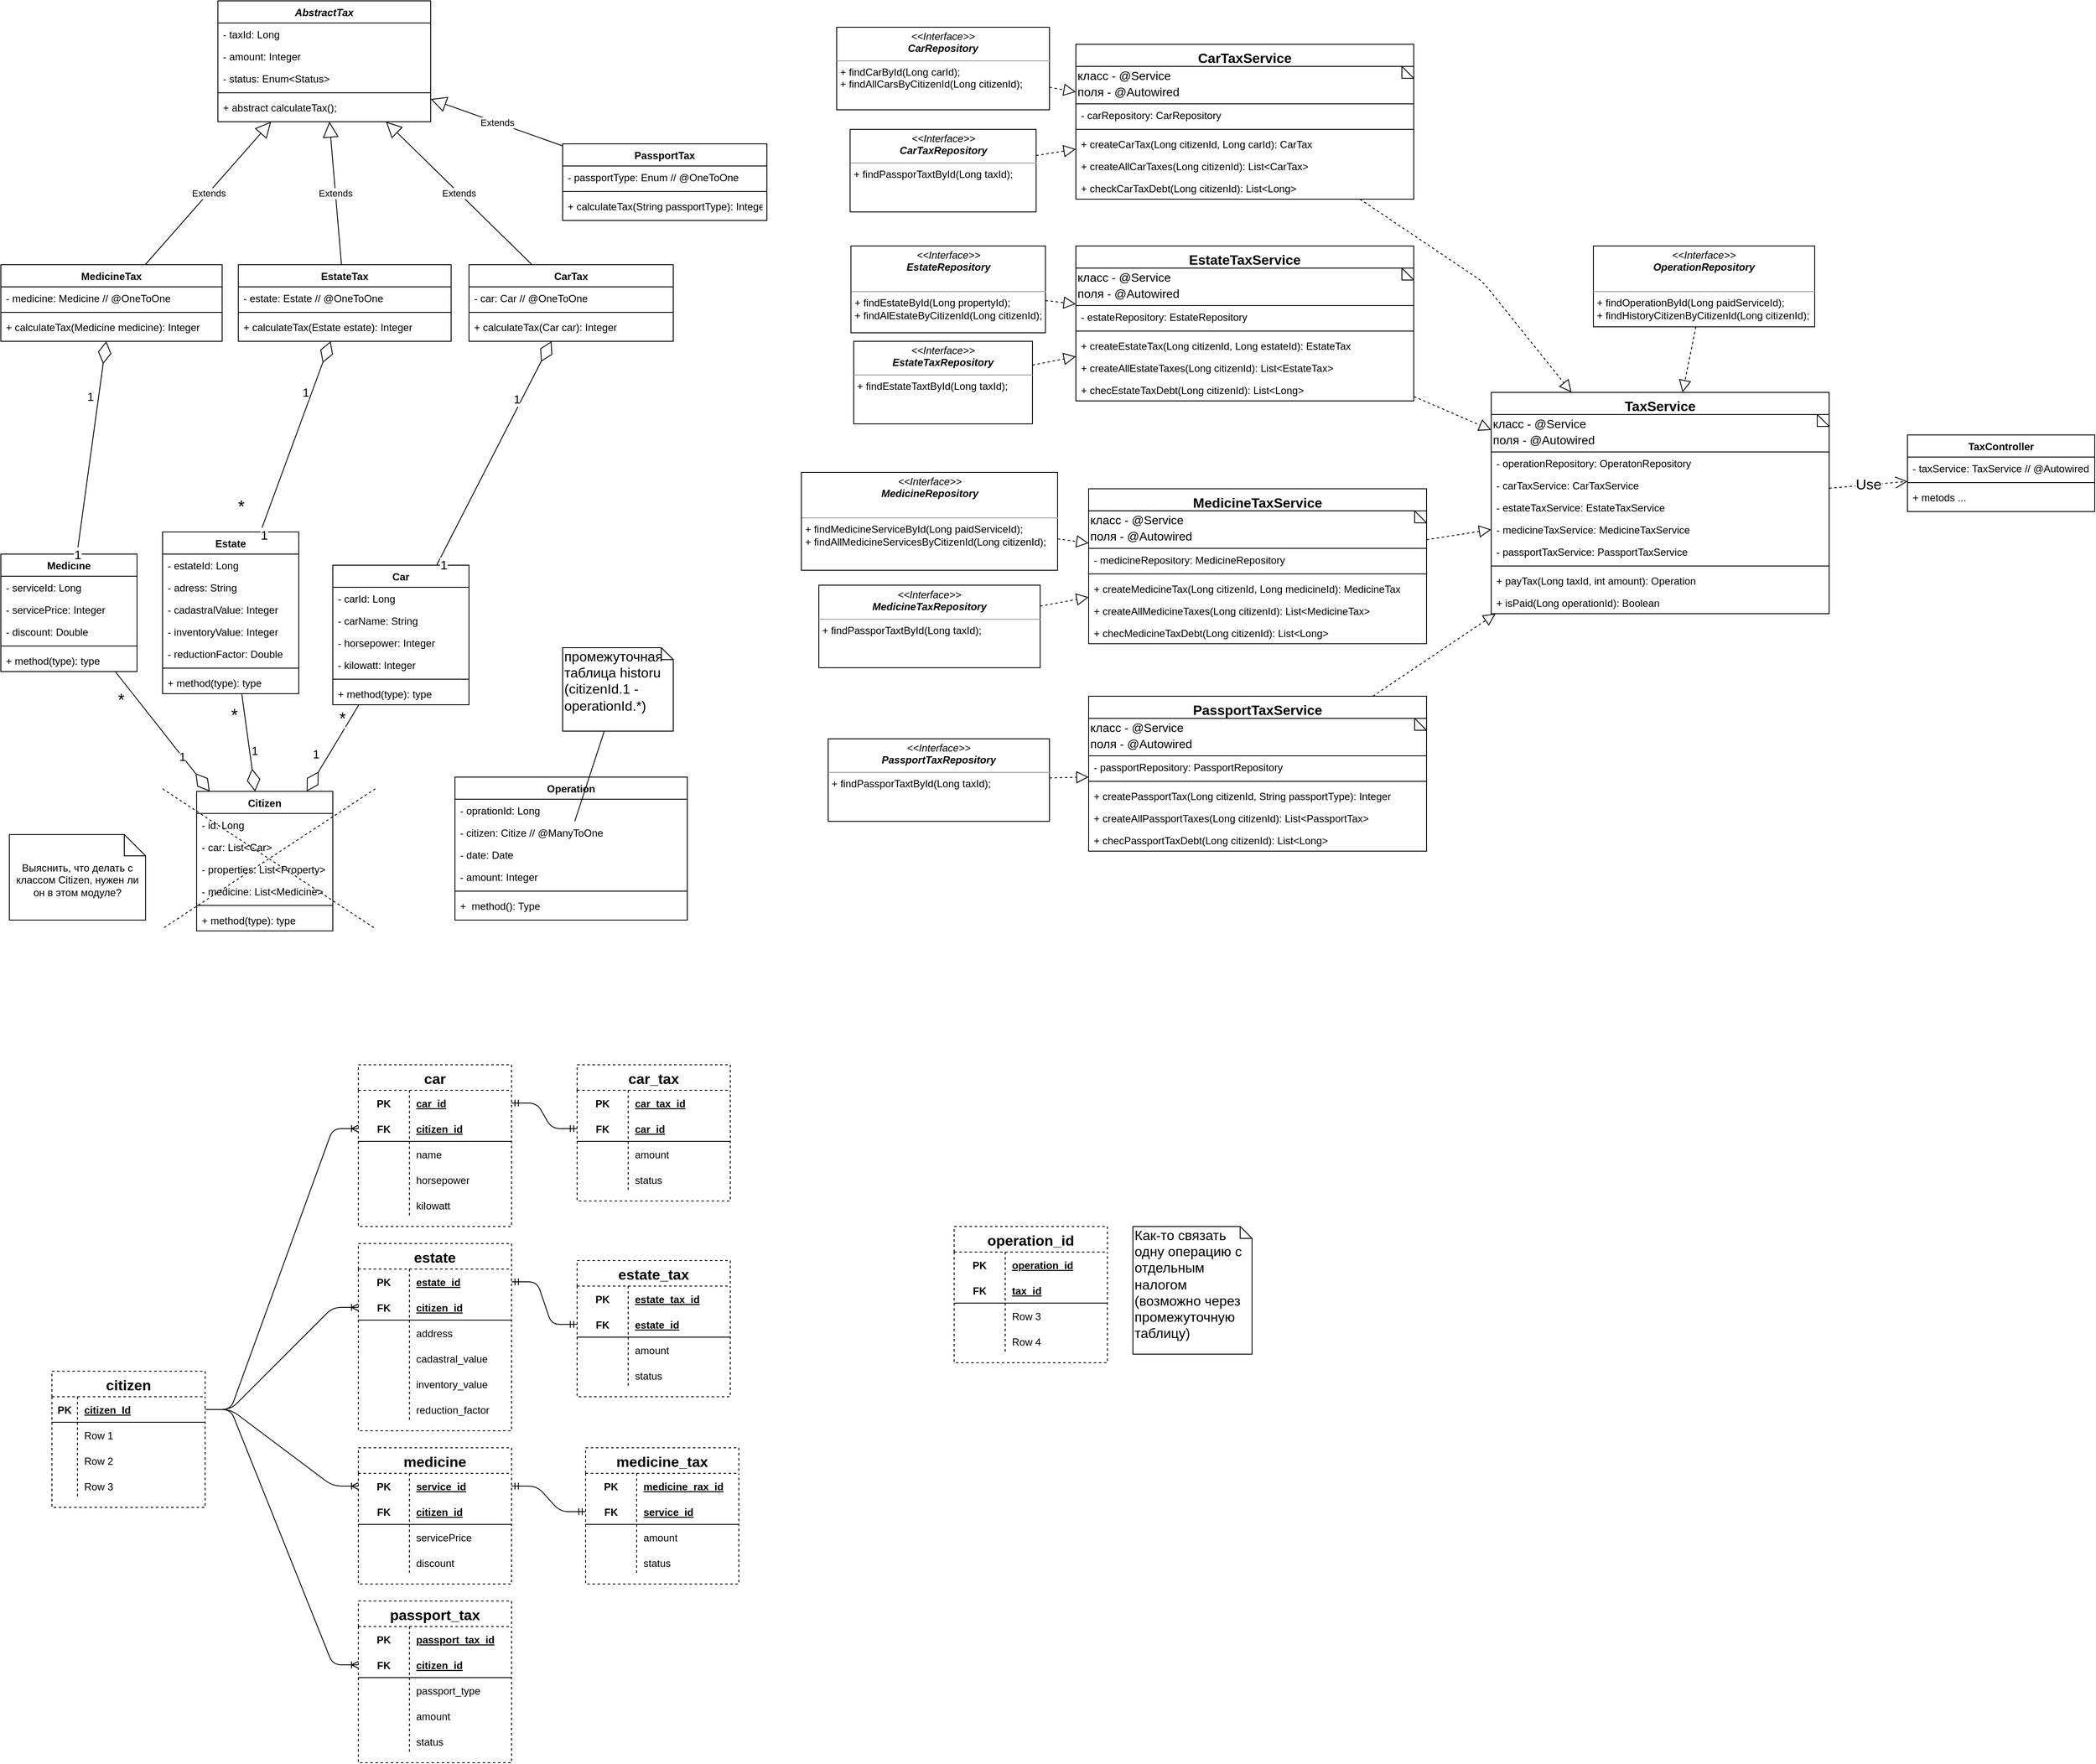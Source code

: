 <mxfile version="13.9.9" type="device"><diagram id="C5RBs43oDa-KdzZeNtuy" name="Page-1"><mxGraphModel dx="2374" dy="1174" grid="1" gridSize="10" guides="1" tooltips="1" connect="1" arrows="1" fold="1" page="1" pageScale="1" pageWidth="827" pageHeight="1169" math="0" shadow="0"><root><mxCell id="WIyWlLk6GJQsqaUBKTNV-0"/><mxCell id="WIyWlLk6GJQsqaUBKTNV-1" parent="WIyWlLk6GJQsqaUBKTNV-0"/><mxCell id="lcCC0rEL51XM81iap-Cr-22" value="CarTax" style="swimlane;fontStyle=1;align=center;verticalAlign=top;childLayout=stackLayout;horizontal=1;startSize=26;horizontalStack=0;resizeParent=1;resizeParentMax=0;resizeLast=0;collapsible=1;marginBottom=0;" parent="WIyWlLk6GJQsqaUBKTNV-1" vertex="1"><mxGeometry x="620" y="340" width="240" height="90" as="geometry"/></mxCell><mxCell id="lcCC0rEL51XM81iap-Cr-23" value="- car: Car // @OneToOne" style="text;strokeColor=none;fillColor=none;align=left;verticalAlign=top;spacingLeft=4;spacingRight=4;overflow=hidden;rotatable=0;points=[[0,0.5],[1,0.5]];portConstraint=eastwest;" parent="lcCC0rEL51XM81iap-Cr-22" vertex="1"><mxGeometry y="26" width="240" height="26" as="geometry"/></mxCell><mxCell id="lcCC0rEL51XM81iap-Cr-24" value="" style="line;strokeWidth=1;fillColor=none;align=left;verticalAlign=middle;spacingTop=-1;spacingLeft=3;spacingRight=3;rotatable=0;labelPosition=right;points=[];portConstraint=eastwest;" parent="lcCC0rEL51XM81iap-Cr-22" vertex="1"><mxGeometry y="52" width="240" height="8" as="geometry"/></mxCell><mxCell id="lcCC0rEL51XM81iap-Cr-25" value="+ calculateTax(Car car): Integer" style="text;strokeColor=none;fillColor=none;align=left;verticalAlign=top;spacingLeft=4;spacingRight=4;overflow=hidden;rotatable=0;points=[[0,0.5],[1,0.5]];portConstraint=eastwest;" parent="lcCC0rEL51XM81iap-Cr-22" vertex="1"><mxGeometry y="60" width="240" height="30" as="geometry"/></mxCell><mxCell id="lcCC0rEL51XM81iap-Cr-40" value="Extends" style="endArrow=block;endSize=16;endFill=0;html=1;" parent="WIyWlLk6GJQsqaUBKTNV-1" source="lcCC0rEL51XM81iap-Cr-32" target="lcCC0rEL51XM81iap-Cr-0" edge="1"><mxGeometry width="160" relative="1" as="geometry"><mxPoint x="160" y="400" as="sourcePoint"/><mxPoint x="320" y="400" as="targetPoint"/></mxGeometry></mxCell><mxCell id="lcCC0rEL51XM81iap-Cr-41" value="Extends" style="endArrow=block;endSize=16;endFill=0;html=1;" parent="WIyWlLk6GJQsqaUBKTNV-1" source="lcCC0rEL51XM81iap-Cr-27" target="lcCC0rEL51XM81iap-Cr-0" edge="1"><mxGeometry width="160" relative="1" as="geometry"><mxPoint x="220" y="420" as="sourcePoint"/><mxPoint x="380" y="420" as="targetPoint"/></mxGeometry></mxCell><mxCell id="lcCC0rEL51XM81iap-Cr-43" value="Extends" style="endArrow=block;endSize=16;endFill=0;html=1;" parent="WIyWlLk6GJQsqaUBKTNV-1" source="lcCC0rEL51XM81iap-Cr-22" target="lcCC0rEL51XM81iap-Cr-0" edge="1"><mxGeometry width="160" relative="1" as="geometry"><mxPoint x="180" y="460" as="sourcePoint"/><mxPoint x="340" y="460" as="targetPoint"/></mxGeometry></mxCell><mxCell id="lcCC0rEL51XM81iap-Cr-72" value="" style="endArrow=diamondThin;endFill=0;endSize=24;html=1;" parent="WIyWlLk6GJQsqaUBKTNV-1" source="lcCC0rEL51XM81iap-Cr-65" target="lcCC0rEL51XM81iap-Cr-8" edge="1"><mxGeometry width="160" relative="1" as="geometry"><mxPoint x="340" y="870" as="sourcePoint"/><mxPoint x="349.877" y="950" as="targetPoint"/></mxGeometry></mxCell><mxCell id="lcCC0rEL51XM81iap-Cr-81" value="1" style="edgeLabel;html=1;align=center;verticalAlign=middle;resizable=0;points=[];spacing=5;fontSize=14;" parent="lcCC0rEL51XM81iap-Cr-72" vertex="1" connectable="0"><mxGeometry x="0.56" y="2" relative="1" as="geometry"><mxPoint x="0.3" y="-22.28" as="offset"/></mxGeometry></mxCell><mxCell id="lcCC0rEL51XM81iap-Cr-82" value="*" style="edgeLabel;html=1;align=center;verticalAlign=middle;resizable=0;points=[];fontSize=20;" parent="lcCC0rEL51XM81iap-Cr-72" vertex="1" connectable="0"><mxGeometry x="-0.839" relative="1" as="geometry"><mxPoint x="-10.74" y="14.05" as="offset"/></mxGeometry></mxCell><mxCell id="lcCC0rEL51XM81iap-Cr-84" value="" style="endArrow=diamondThin;endFill=0;endSize=24;html=1;" parent="WIyWlLk6GJQsqaUBKTNV-1" source="lcCC0rEL51XM81iap-Cr-58" target="lcCC0rEL51XM81iap-Cr-8" edge="1"><mxGeometry width="160" relative="1" as="geometry"><mxPoint x="490" y="970" as="sourcePoint"/><mxPoint x="210" y="810.468" as="targetPoint"/></mxGeometry></mxCell><mxCell id="lcCC0rEL51XM81iap-Cr-85" value="1" style="edgeLabel;html=1;align=center;verticalAlign=middle;resizable=0;points=[];spacing=5;fontSize=14;" parent="lcCC0rEL51XM81iap-Cr-84" vertex="1" connectable="0"><mxGeometry x="0.56" y="2" relative="1" as="geometry"><mxPoint x="-4.91" y="-22.56" as="offset"/></mxGeometry></mxCell><mxCell id="lcCC0rEL51XM81iap-Cr-86" value="*" style="edgeLabel;html=1;align=center;verticalAlign=middle;resizable=0;points=[];fontSize=20;" parent="lcCC0rEL51XM81iap-Cr-84" vertex="1" connectable="0"><mxGeometry x="-0.839" relative="1" as="geometry"><mxPoint x="-14.87" y="6.35" as="offset"/></mxGeometry></mxCell><mxCell id="lcCC0rEL51XM81iap-Cr-87" value="" style="endArrow=diamondThin;endFill=0;endSize=24;html=1;" parent="WIyWlLk6GJQsqaUBKTNV-1" source="lcCC0rEL51XM81iap-Cr-92" target="lcCC0rEL51XM81iap-Cr-8" edge="1"><mxGeometry width="160" relative="1" as="geometry"><mxPoint x="160" y="870" as="sourcePoint"/><mxPoint x="200" y="759.998" as="targetPoint"/></mxGeometry></mxCell><mxCell id="lcCC0rEL51XM81iap-Cr-88" value="1" style="edgeLabel;html=1;align=center;verticalAlign=middle;resizable=0;points=[];spacing=5;fontSize=14;" parent="lcCC0rEL51XM81iap-Cr-87" vertex="1" connectable="0"><mxGeometry x="0.56" y="2" relative="1" as="geometry"><mxPoint x="-9.45" y="-8.81" as="offset"/></mxGeometry></mxCell><mxCell id="lcCC0rEL51XM81iap-Cr-89" value="*" style="edgeLabel;html=1;align=center;verticalAlign=middle;resizable=0;points=[];fontSize=20;" parent="lcCC0rEL51XM81iap-Cr-87" vertex="1" connectable="0"><mxGeometry x="-0.839" relative="1" as="geometry"><mxPoint x="-2.76" y="20.28" as="offset"/></mxGeometry></mxCell><mxCell id="lcCC0rEL51XM81iap-Cr-0" value="AbstractTax" style="swimlane;fontStyle=3;align=center;verticalAlign=top;childLayout=stackLayout;horizontal=1;startSize=26;horizontalStack=0;resizeParent=1;resizeParentMax=0;resizeLast=0;collapsible=1;marginBottom=0;" parent="WIyWlLk6GJQsqaUBKTNV-1" vertex="1"><mxGeometry x="325" y="30" width="250" height="142" as="geometry"/></mxCell><mxCell id="r1A8qP8FPA-CHAhij45O-19" value="- taxId: Long" style="text;strokeColor=none;fillColor=none;align=left;verticalAlign=top;spacingLeft=4;spacingRight=4;overflow=hidden;rotatable=0;points=[[0,0.5],[1,0.5]];portConstraint=eastwest;" parent="lcCC0rEL51XM81iap-Cr-0" vertex="1"><mxGeometry y="26" width="250" height="26" as="geometry"/></mxCell><mxCell id="r1A8qP8FPA-CHAhij45O-58" value="- amount: Integer" style="text;strokeColor=none;fillColor=none;align=left;verticalAlign=top;spacingLeft=4;spacingRight=4;overflow=hidden;rotatable=0;points=[[0,0.5],[1,0.5]];portConstraint=eastwest;" parent="lcCC0rEL51XM81iap-Cr-0" vertex="1"><mxGeometry y="52" width="250" height="26" as="geometry"/></mxCell><mxCell id="r1A8qP8FPA-CHAhij45O-18" value="- status: Enum&lt;Status&gt;" style="text;strokeColor=none;fillColor=none;align=left;verticalAlign=top;spacingLeft=4;spacingRight=4;overflow=hidden;rotatable=0;points=[[0,0.5],[1,0.5]];portConstraint=eastwest;" parent="lcCC0rEL51XM81iap-Cr-0" vertex="1"><mxGeometry y="78" width="250" height="26" as="geometry"/></mxCell><mxCell id="lcCC0rEL51XM81iap-Cr-2" value="" style="line;strokeWidth=1;fillColor=none;align=left;verticalAlign=middle;spacingTop=-1;spacingLeft=3;spacingRight=3;rotatable=0;labelPosition=right;points=[];portConstraint=eastwest;" parent="lcCC0rEL51XM81iap-Cr-0" vertex="1"><mxGeometry y="104" width="250" height="8" as="geometry"/></mxCell><mxCell id="lcCC0rEL51XM81iap-Cr-3" value="+ abstract calculateTax();" style="text;strokeColor=none;fillColor=none;align=left;verticalAlign=top;spacingLeft=4;spacingRight=4;overflow=hidden;rotatable=0;points=[[0,0.5],[1,0.5]];portConstraint=eastwest;" parent="lcCC0rEL51XM81iap-Cr-0" vertex="1"><mxGeometry y="112" width="250" height="30" as="geometry"/></mxCell><mxCell id="lcCC0rEL51XM81iap-Cr-27" value="EstateTax" style="swimlane;fontStyle=1;align=center;verticalAlign=top;childLayout=stackLayout;horizontal=1;startSize=26;horizontalStack=0;resizeParent=1;resizeParentMax=0;resizeLast=0;collapsible=1;marginBottom=0;" parent="WIyWlLk6GJQsqaUBKTNV-1" vertex="1"><mxGeometry x="349" y="340" width="250" height="90" as="geometry"/></mxCell><mxCell id="lcCC0rEL51XM81iap-Cr-28" value="- estate: Estate // @OneToOne" style="text;strokeColor=none;fillColor=none;align=left;verticalAlign=top;spacingLeft=4;spacingRight=4;overflow=hidden;rotatable=0;points=[[0,0.5],[1,0.5]];portConstraint=eastwest;" parent="lcCC0rEL51XM81iap-Cr-27" vertex="1"><mxGeometry y="26" width="250" height="26" as="geometry"/></mxCell><mxCell id="lcCC0rEL51XM81iap-Cr-29" value="" style="line;strokeWidth=1;fillColor=none;align=left;verticalAlign=middle;spacingTop=-1;spacingLeft=3;spacingRight=3;rotatable=0;labelPosition=right;points=[];portConstraint=eastwest;" parent="lcCC0rEL51XM81iap-Cr-27" vertex="1"><mxGeometry y="52" width="250" height="8" as="geometry"/></mxCell><mxCell id="lcCC0rEL51XM81iap-Cr-30" value="+ calculateTax(Estate estate): Integer" style="text;strokeColor=none;fillColor=none;align=left;verticalAlign=top;spacingLeft=4;spacingRight=4;overflow=hidden;rotatable=0;points=[[0,0.5],[1,0.5]];portConstraint=eastwest;" parent="lcCC0rEL51XM81iap-Cr-27" vertex="1"><mxGeometry y="60" width="250" height="30" as="geometry"/></mxCell><mxCell id="lcCC0rEL51XM81iap-Cr-92" value="Medicine" style="swimlane;fontStyle=1;align=center;verticalAlign=top;childLayout=stackLayout;horizontal=1;startSize=26;horizontalStack=0;resizeParent=1;resizeParentMax=0;resizeLast=0;collapsible=1;marginBottom=0;" parent="WIyWlLk6GJQsqaUBKTNV-1" vertex="1"><mxGeometry x="70" y="680" width="160" height="138" as="geometry"/></mxCell><mxCell id="lcCC0rEL51XM81iap-Cr-93" value="- serviceId: Long " style="text;strokeColor=none;fillColor=none;align=left;verticalAlign=top;spacingLeft=4;spacingRight=4;overflow=hidden;rotatable=0;points=[[0,0.5],[1,0.5]];portConstraint=eastwest;" parent="lcCC0rEL51XM81iap-Cr-92" vertex="1"><mxGeometry y="26" width="160" height="26" as="geometry"/></mxCell><mxCell id="r1A8qP8FPA-CHAhij45O-9" value="- servicePrice: Integer" style="text;strokeColor=none;fillColor=none;align=left;verticalAlign=top;spacingLeft=4;spacingRight=4;overflow=hidden;rotatable=0;points=[[0,0.5],[1,0.5]];portConstraint=eastwest;" parent="lcCC0rEL51XM81iap-Cr-92" vertex="1"><mxGeometry y="52" width="160" height="26" as="geometry"/></mxCell><mxCell id="lcCC0rEL51XM81iap-Cr-110" value="- discount: Double" style="text;strokeColor=none;fillColor=none;align=left;verticalAlign=top;spacingLeft=4;spacingRight=4;overflow=hidden;rotatable=0;points=[[0,0.5],[1,0.5]];portConstraint=eastwest;" parent="lcCC0rEL51XM81iap-Cr-92" vertex="1"><mxGeometry y="78" width="160" height="26" as="geometry"/></mxCell><mxCell id="lcCC0rEL51XM81iap-Cr-97" value="" style="line;strokeWidth=1;fillColor=none;align=left;verticalAlign=middle;spacingTop=-1;spacingLeft=3;spacingRight=3;rotatable=0;labelPosition=right;points=[];portConstraint=eastwest;" parent="lcCC0rEL51XM81iap-Cr-92" vertex="1"><mxGeometry y="104" width="160" height="8" as="geometry"/></mxCell><mxCell id="lcCC0rEL51XM81iap-Cr-98" value="+ method(type): type" style="text;strokeColor=none;fillColor=none;align=left;verticalAlign=top;spacingLeft=4;spacingRight=4;overflow=hidden;rotatable=0;points=[[0,0.5],[1,0.5]];portConstraint=eastwest;" parent="lcCC0rEL51XM81iap-Cr-92" vertex="1"><mxGeometry y="112" width="160" height="26" as="geometry"/></mxCell><mxCell id="lcCC0rEL51XM81iap-Cr-65" value="Estate" style="swimlane;fontStyle=1;align=center;verticalAlign=top;childLayout=stackLayout;horizontal=1;startSize=26;horizontalStack=0;resizeParent=1;resizeParentMax=0;resizeLast=0;collapsible=1;marginBottom=0;" parent="WIyWlLk6GJQsqaUBKTNV-1" vertex="1"><mxGeometry x="260" y="654" width="160" height="190" as="geometry"/></mxCell><mxCell id="lcCC0rEL51XM81iap-Cr-66" value="- estateId: Long " style="text;strokeColor=none;fillColor=none;align=left;verticalAlign=top;spacingLeft=4;spacingRight=4;overflow=hidden;rotatable=0;points=[[0,0.5],[1,0.5]];portConstraint=eastwest;" parent="lcCC0rEL51XM81iap-Cr-65" vertex="1"><mxGeometry y="26" width="160" height="26" as="geometry"/></mxCell><mxCell id="lcCC0rEL51XM81iap-Cr-67" value="- adress: String " style="text;strokeColor=none;fillColor=none;align=left;verticalAlign=top;spacingLeft=4;spacingRight=4;overflow=hidden;rotatable=0;points=[[0,0.5],[1,0.5]];portConstraint=eastwest;" parent="lcCC0rEL51XM81iap-Cr-65" vertex="1"><mxGeometry y="52" width="160" height="26" as="geometry"/></mxCell><mxCell id="lcCC0rEL51XM81iap-Cr-68" value="- cadastralValue: Integer " style="text;strokeColor=none;fillColor=none;align=left;verticalAlign=top;spacingLeft=4;spacingRight=4;overflow=hidden;rotatable=0;points=[[0,0.5],[1,0.5]];portConstraint=eastwest;" parent="lcCC0rEL51XM81iap-Cr-65" vertex="1"><mxGeometry y="78" width="160" height="26" as="geometry"/></mxCell><mxCell id="lcCC0rEL51XM81iap-Cr-107" value="- inventoryValue: Integer " style="text;strokeColor=none;fillColor=none;align=left;verticalAlign=top;spacingLeft=4;spacingRight=4;overflow=hidden;rotatable=0;points=[[0,0.5],[1,0.5]];portConstraint=eastwest;" parent="lcCC0rEL51XM81iap-Cr-65" vertex="1"><mxGeometry y="104" width="160" height="26" as="geometry"/></mxCell><mxCell id="lcCC0rEL51XM81iap-Cr-108" value="- reductionFactor: Double" style="text;strokeColor=none;fillColor=none;align=left;verticalAlign=top;spacingLeft=4;spacingRight=4;overflow=hidden;rotatable=0;points=[[0,0.5],[1,0.5]];portConstraint=eastwest;" parent="lcCC0rEL51XM81iap-Cr-65" vertex="1"><mxGeometry y="130" width="160" height="26" as="geometry"/></mxCell><mxCell id="lcCC0rEL51XM81iap-Cr-70" value="" style="line;strokeWidth=1;fillColor=none;align=left;verticalAlign=middle;spacingTop=-1;spacingLeft=3;spacingRight=3;rotatable=0;labelPosition=right;points=[];portConstraint=eastwest;" parent="lcCC0rEL51XM81iap-Cr-65" vertex="1"><mxGeometry y="156" width="160" height="8" as="geometry"/></mxCell><mxCell id="lcCC0rEL51XM81iap-Cr-71" value="+ method(type): type" style="text;strokeColor=none;fillColor=none;align=left;verticalAlign=top;spacingLeft=4;spacingRight=4;overflow=hidden;rotatable=0;points=[[0,0.5],[1,0.5]];portConstraint=eastwest;" parent="lcCC0rEL51XM81iap-Cr-65" vertex="1"><mxGeometry y="164" width="160" height="26" as="geometry"/></mxCell><mxCell id="lcCC0rEL51XM81iap-Cr-58" value="Car" style="swimlane;fontStyle=1;align=center;verticalAlign=top;childLayout=stackLayout;horizontal=1;startSize=26;horizontalStack=0;resizeParent=1;resizeParentMax=0;resizeLast=0;collapsible=1;marginBottom=0;" parent="WIyWlLk6GJQsqaUBKTNV-1" vertex="1"><mxGeometry x="460" y="693" width="160" height="164" as="geometry"/></mxCell><mxCell id="lcCC0rEL51XM81iap-Cr-59" value="- carId: Long " style="text;strokeColor=none;fillColor=none;align=left;verticalAlign=top;spacingLeft=4;spacingRight=4;overflow=hidden;rotatable=0;points=[[0,0.5],[1,0.5]];portConstraint=eastwest;" parent="lcCC0rEL51XM81iap-Cr-58" vertex="1"><mxGeometry y="26" width="160" height="26" as="geometry"/></mxCell><mxCell id="lcCC0rEL51XM81iap-Cr-60" value="- carName: String " style="text;strokeColor=none;fillColor=none;align=left;verticalAlign=top;spacingLeft=4;spacingRight=4;overflow=hidden;rotatable=0;points=[[0,0.5],[1,0.5]];portConstraint=eastwest;" parent="lcCC0rEL51XM81iap-Cr-58" vertex="1"><mxGeometry y="52" width="160" height="26" as="geometry"/></mxCell><mxCell id="lcCC0rEL51XM81iap-Cr-61" value="- horsepower: Integer " style="text;strokeColor=none;fillColor=none;align=left;verticalAlign=top;spacingLeft=4;spacingRight=4;overflow=hidden;rotatable=0;points=[[0,0.5],[1,0.5]];portConstraint=eastwest;" parent="lcCC0rEL51XM81iap-Cr-58" vertex="1"><mxGeometry y="78" width="160" height="26" as="geometry"/></mxCell><mxCell id="lcCC0rEL51XM81iap-Cr-64" value="- kilowatt: Integer " style="text;strokeColor=none;fillColor=none;align=left;verticalAlign=top;spacingLeft=4;spacingRight=4;overflow=hidden;rotatable=0;points=[[0,0.5],[1,0.5]];portConstraint=eastwest;" parent="lcCC0rEL51XM81iap-Cr-58" vertex="1"><mxGeometry y="104" width="160" height="26" as="geometry"/></mxCell><mxCell id="lcCC0rEL51XM81iap-Cr-62" value="" style="line;strokeWidth=1;fillColor=none;align=left;verticalAlign=middle;spacingTop=-1;spacingLeft=3;spacingRight=3;rotatable=0;labelPosition=right;points=[];portConstraint=eastwest;" parent="lcCC0rEL51XM81iap-Cr-58" vertex="1"><mxGeometry y="130" width="160" height="8" as="geometry"/></mxCell><mxCell id="lcCC0rEL51XM81iap-Cr-63" value="+ method(type): type" style="text;strokeColor=none;fillColor=none;align=left;verticalAlign=top;spacingLeft=4;spacingRight=4;overflow=hidden;rotatable=0;points=[[0,0.5],[1,0.5]];portConstraint=eastwest;" parent="lcCC0rEL51XM81iap-Cr-58" vertex="1"><mxGeometry y="138" width="160" height="26" as="geometry"/></mxCell><mxCell id="lcCC0rEL51XM81iap-Cr-32" value="MedicineTax" style="swimlane;fontStyle=1;align=center;verticalAlign=top;childLayout=stackLayout;horizontal=1;startSize=26;horizontalStack=0;resizeParent=1;resizeParentMax=0;resizeLast=0;collapsible=1;marginBottom=0;" parent="WIyWlLk6GJQsqaUBKTNV-1" vertex="1"><mxGeometry x="70" y="340" width="260" height="90" as="geometry"/></mxCell><mxCell id="lcCC0rEL51XM81iap-Cr-33" value="- medicine: Medicine // @OneToOne" style="text;strokeColor=none;fillColor=none;align=left;verticalAlign=top;spacingLeft=4;spacingRight=4;overflow=hidden;rotatable=0;points=[[0,0.5],[1,0.5]];portConstraint=eastwest;" parent="lcCC0rEL51XM81iap-Cr-32" vertex="1"><mxGeometry y="26" width="260" height="26" as="geometry"/></mxCell><mxCell id="lcCC0rEL51XM81iap-Cr-34" value="" style="line;strokeWidth=1;fillColor=none;align=left;verticalAlign=middle;spacingTop=-1;spacingLeft=3;spacingRight=3;rotatable=0;labelPosition=right;points=[];portConstraint=eastwest;" parent="lcCC0rEL51XM81iap-Cr-32" vertex="1"><mxGeometry y="52" width="260" height="8" as="geometry"/></mxCell><mxCell id="lcCC0rEL51XM81iap-Cr-35" value="+ calculateTax(Medicine medicine): Integer" style="text;strokeColor=none;fillColor=none;align=left;verticalAlign=top;spacingLeft=4;spacingRight=4;overflow=hidden;rotatable=0;points=[[0,0.5],[1,0.5]];portConstraint=eastwest;" parent="lcCC0rEL51XM81iap-Cr-32" vertex="1"><mxGeometry y="60" width="260" height="30" as="geometry"/></mxCell><mxCell id="lcCC0rEL51XM81iap-Cr-8" value="Citizen" style="swimlane;fontStyle=1;align=center;verticalAlign=top;childLayout=stackLayout;horizontal=1;startSize=26;horizontalStack=0;resizeParent=1;resizeParentMax=0;resizeLast=0;collapsible=1;marginBottom=0;" parent="WIyWlLk6GJQsqaUBKTNV-1" vertex="1"><mxGeometry x="300" y="958.75" width="160" height="164" as="geometry"/></mxCell><mxCell id="lcCC0rEL51XM81iap-Cr-9" value="- id: Long " style="text;strokeColor=none;fillColor=none;align=left;verticalAlign=top;spacingLeft=4;spacingRight=4;overflow=hidden;rotatable=0;points=[[0,0.5],[1,0.5]];portConstraint=eastwest;" parent="lcCC0rEL51XM81iap-Cr-8" vertex="1"><mxGeometry y="26" width="160" height="26" as="geometry"/></mxCell><mxCell id="r1A8qP8FPA-CHAhij45O-17" value="- car: List&lt;Car&gt; " style="text;strokeColor=none;fillColor=none;align=left;verticalAlign=top;spacingLeft=4;spacingRight=4;overflow=hidden;rotatable=0;points=[[0,0.5],[1,0.5]];portConstraint=eastwest;" parent="lcCC0rEL51XM81iap-Cr-8" vertex="1"><mxGeometry y="52" width="160" height="26" as="geometry"/></mxCell><mxCell id="lcCC0rEL51XM81iap-Cr-55" value="- properties: List&lt;Property&gt; " style="text;strokeColor=none;fillColor=none;align=left;verticalAlign=top;spacingLeft=4;spacingRight=4;overflow=hidden;rotatable=0;points=[[0,0.5],[1,0.5]];portConstraint=eastwest;" parent="lcCC0rEL51XM81iap-Cr-8" vertex="1"><mxGeometry y="78" width="160" height="26" as="geometry"/></mxCell><mxCell id="lcCC0rEL51XM81iap-Cr-56" value="- medicine: List&lt;Medicine&gt; " style="text;strokeColor=none;fillColor=none;align=left;verticalAlign=top;spacingLeft=4;spacingRight=4;overflow=hidden;rotatable=0;points=[[0,0.5],[1,0.5]];portConstraint=eastwest;" parent="lcCC0rEL51XM81iap-Cr-8" vertex="1"><mxGeometry y="104" width="160" height="26" as="geometry"/></mxCell><mxCell id="lcCC0rEL51XM81iap-Cr-10" value="" style="line;strokeWidth=1;fillColor=none;align=left;verticalAlign=middle;spacingTop=-1;spacingLeft=3;spacingRight=3;rotatable=0;labelPosition=right;points=[];portConstraint=eastwest;" parent="lcCC0rEL51XM81iap-Cr-8" vertex="1"><mxGeometry y="130" width="160" height="8" as="geometry"/></mxCell><mxCell id="lcCC0rEL51XM81iap-Cr-11" value="+ method(type): type" style="text;strokeColor=none;fillColor=none;align=left;verticalAlign=top;spacingLeft=4;spacingRight=4;overflow=hidden;rotatable=0;points=[[0,0.5],[1,0.5]];portConstraint=eastwest;" parent="lcCC0rEL51XM81iap-Cr-8" vertex="1"><mxGeometry y="138" width="160" height="26" as="geometry"/></mxCell><mxCell id="uIOx_UxPpuEyW5xGGBRk-11" value="TaxService" style="swimlane;fontStyle=1;align=center;verticalAlign=top;childLayout=stackLayout;horizontal=1;startSize=26;horizontalStack=0;resizeParent=1;resizeParentMax=0;resizeLast=0;collapsible=1;marginBottom=0;fontSize=16;" parent="WIyWlLk6GJQsqaUBKTNV-1" vertex="1"><mxGeometry x="1821" y="490" width="397" height="260" as="geometry"/></mxCell><mxCell id="uIOx_UxPpuEyW5xGGBRk-37" value="&lt;font style=&quot;font-size: 14px&quot;&gt;класс - @Service&lt;br&gt;поля - @Autowired&lt;br&gt;&lt;/font&gt;" style="shape=note;whiteSpace=wrap;html=1;size=14;verticalAlign=top;align=left;spacingTop=-6;fontSize=16;" parent="uIOx_UxPpuEyW5xGGBRk-11" vertex="1"><mxGeometry y="26" width="397" height="44" as="geometry"/></mxCell><mxCell id="r1A8qP8FPA-CHAhij45O-270" value="- operationRepository: OperatonRepository" style="text;strokeColor=none;fillColor=none;align=left;verticalAlign=top;spacingLeft=4;spacingRight=4;overflow=hidden;rotatable=0;points=[[0,0.5],[1,0.5]];portConstraint=eastwest;" parent="uIOx_UxPpuEyW5xGGBRk-11" vertex="1"><mxGeometry y="70" width="397" height="26" as="geometry"/></mxCell><mxCell id="r1A8qP8FPA-CHAhij45O-367" value="- carTaxService: CarTaxService" style="text;strokeColor=none;fillColor=none;align=left;verticalAlign=top;spacingLeft=4;spacingRight=4;overflow=hidden;rotatable=0;points=[[0,0.5],[1,0.5]];portConstraint=eastwest;" parent="uIOx_UxPpuEyW5xGGBRk-11" vertex="1"><mxGeometry y="96" width="397" height="26" as="geometry"/></mxCell><mxCell id="r1A8qP8FPA-CHAhij45O-368" value="- estateTaxService: EstateTaxService" style="text;strokeColor=none;fillColor=none;align=left;verticalAlign=top;spacingLeft=4;spacingRight=4;overflow=hidden;rotatable=0;points=[[0,0.5],[1,0.5]];portConstraint=eastwest;" parent="uIOx_UxPpuEyW5xGGBRk-11" vertex="1"><mxGeometry y="122" width="397" height="26" as="geometry"/></mxCell><mxCell id="r1A8qP8FPA-CHAhij45O-369" value="- medicineTaxService: MedicineTaxService" style="text;strokeColor=none;fillColor=none;align=left;verticalAlign=top;spacingLeft=4;spacingRight=4;overflow=hidden;rotatable=0;points=[[0,0.5],[1,0.5]];portConstraint=eastwest;" parent="uIOx_UxPpuEyW5xGGBRk-11" vertex="1"><mxGeometry y="148" width="397" height="26" as="geometry"/></mxCell><mxCell id="r1A8qP8FPA-CHAhij45O-371" value="- passportTaxService: PassportTaxService" style="text;strokeColor=none;fillColor=none;align=left;verticalAlign=top;spacingLeft=4;spacingRight=4;overflow=hidden;rotatable=0;points=[[0,0.5],[1,0.5]];portConstraint=eastwest;" parent="uIOx_UxPpuEyW5xGGBRk-11" vertex="1"><mxGeometry y="174" width="397" height="26" as="geometry"/></mxCell><mxCell id="uIOx_UxPpuEyW5xGGBRk-13" value="" style="line;strokeWidth=1;fillColor=none;align=left;verticalAlign=middle;spacingTop=-1;spacingLeft=3;spacingRight=3;rotatable=0;labelPosition=right;points=[];portConstraint=eastwest;" parent="uIOx_UxPpuEyW5xGGBRk-11" vertex="1"><mxGeometry y="200" width="397" height="8" as="geometry"/></mxCell><mxCell id="uIOx_UxPpuEyW5xGGBRk-14" value="+ payTax(Long taxId, int amount): Operation" style="text;strokeColor=none;fillColor=none;align=left;verticalAlign=top;spacingLeft=4;spacingRight=4;overflow=hidden;rotatable=0;points=[[0,0.5],[1,0.5]];portConstraint=eastwest;" parent="uIOx_UxPpuEyW5xGGBRk-11" vertex="1"><mxGeometry y="208" width="397" height="26" as="geometry"/></mxCell><mxCell id="r1A8qP8FPA-CHAhij45O-373" value="+ isPaid(Long operationId): Boolean" style="text;strokeColor=none;fillColor=none;align=left;verticalAlign=top;spacingLeft=4;spacingRight=4;overflow=hidden;rotatable=0;points=[[0,0.5],[1,0.5]];portConstraint=eastwest;" parent="uIOx_UxPpuEyW5xGGBRk-11" vertex="1"><mxGeometry y="234" width="397" height="26" as="geometry"/></mxCell><mxCell id="uIOx_UxPpuEyW5xGGBRk-36" value="промежуточная таблица historu (citizenId.1 - operationId.*)" style="shape=note;whiteSpace=wrap;html=1;size=14;verticalAlign=top;align=left;spacingTop=-6;fontSize=16;" parent="WIyWlLk6GJQsqaUBKTNV-1" vertex="1"><mxGeometry x="730" y="790" width="130" height="98" as="geometry"/></mxCell><mxCell id="qoaAXCVfHatF1SG72CpE-1" value="&lt;p style=&quot;margin: 0px ; margin-top: 4px ; text-align: center&quot;&gt;&lt;i&gt;&amp;lt;&amp;lt;Interface&amp;gt;&amp;gt;&lt;/i&gt;&lt;br&gt;&lt;b&gt;&lt;i&gt;MedicineRepository&lt;/i&gt;&lt;/b&gt;&lt;br&gt;&lt;/p&gt;&lt;p style=&quot;margin: 0px ; margin-left: 4px&quot;&gt;&lt;br&gt;&lt;/p&gt;&lt;hr size=&quot;1&quot;&gt;&lt;p style=&quot;margin: 0px ; margin-left: 4px&quot;&gt;&lt;span&gt;+ findMedicineServiceById(Long paidServiceId);&lt;/span&gt;&lt;br&gt;&lt;/p&gt;&lt;p style=&quot;margin: 0px ; margin-left: 4px&quot;&gt;+ findAllMedicineServicesByCitizenId(Long citizenId);&lt;br&gt;&lt;/p&gt;" style="verticalAlign=top;align=left;overflow=fill;fontSize=12;fontFamily=Helvetica;html=1;" parent="WIyWlLk6GJQsqaUBKTNV-1" vertex="1"><mxGeometry x="1010.5" y="584" width="301" height="115" as="geometry"/></mxCell><mxCell id="qoaAXCVfHatF1SG72CpE-3" value="&lt;p style=&quot;margin: 0px ; margin-top: 4px ; text-align: center&quot;&gt;&lt;i&gt;&amp;lt;&amp;lt;Interface&amp;gt;&amp;gt;&lt;/i&gt;&lt;br&gt;&lt;b&gt;&lt;i&gt;EstateRepository&lt;/i&gt;&lt;/b&gt;&lt;br&gt;&lt;/p&gt;&lt;p style=&quot;margin: 0px ; margin-left: 4px&quot;&gt;&lt;br&gt;&lt;/p&gt;&lt;hr size=&quot;1&quot;&gt;&lt;p style=&quot;margin: 0px ; margin-left: 4px&quot;&gt;&lt;span&gt;+ findEstateById(Long propertyId);&lt;/span&gt;&lt;br&gt;&lt;/p&gt;&lt;p style=&quot;margin: 0px ; margin-left: 4px&quot;&gt;+ findAlEstateByCitizenId(Long citizenId);&lt;/p&gt;" style="verticalAlign=top;align=left;overflow=fill;fontSize=12;fontFamily=Helvetica;html=1;" parent="WIyWlLk6GJQsqaUBKTNV-1" vertex="1"><mxGeometry x="1068.75" y="318" width="228.5" height="102" as="geometry"/></mxCell><mxCell id="qoaAXCVfHatF1SG72CpE-4" value="&lt;p style=&quot;margin: 4px 0px 0px ; text-align: center ; line-height: 120%&quot;&gt;&lt;i&gt;&amp;lt;&amp;lt;Interface&amp;gt;&amp;gt;&lt;/i&gt;&lt;br&gt;&lt;b&gt;&lt;i&gt;CarRepository&lt;/i&gt;&lt;/b&gt;&lt;/p&gt;&lt;hr size=&quot;1&quot;&gt;&lt;p style=&quot;margin: 0px ; margin-left: 4px&quot;&gt;&lt;span&gt;+ findCarById(Long carId);&lt;/span&gt;&lt;br&gt;&lt;/p&gt;&lt;p style=&quot;margin: 0px ; margin-left: 4px&quot;&gt;+ findAllCarsByCitizenId(Long citizenId);&lt;br&gt;&lt;/p&gt;" style="verticalAlign=top;align=left;overflow=fill;fontSize=12;fontFamily=Helvetica;html=1;" parent="WIyWlLk6GJQsqaUBKTNV-1" vertex="1"><mxGeometry x="1052" y="61" width="250" height="97" as="geometry"/></mxCell><mxCell id="lcCC0rEL51XM81iap-Cr-16" value="Operation" style="swimlane;fontStyle=1;align=center;verticalAlign=top;childLayout=stackLayout;horizontal=1;startSize=26;horizontalStack=0;resizeParent=1;resizeParentMax=0;resizeLast=0;collapsible=1;marginBottom=0;" parent="WIyWlLk6GJQsqaUBKTNV-1" vertex="1"><mxGeometry x="603.5" y="942" width="273" height="168" as="geometry"/></mxCell><mxCell id="r1A8qP8FPA-CHAhij45O-4" value="- oprationId: Long" style="text;strokeColor=none;fillColor=none;align=left;verticalAlign=top;spacingLeft=4;spacingRight=4;overflow=hidden;rotatable=0;points=[[0,0.5],[1,0.5]];portConstraint=eastwest;" parent="lcCC0rEL51XM81iap-Cr-16" vertex="1"><mxGeometry y="26" width="273" height="26" as="geometry"/></mxCell><mxCell id="uIOx_UxPpuEyW5xGGBRk-3" value="- citizen: Citize // @ManyToOne" style="text;strokeColor=none;fillColor=none;align=left;verticalAlign=top;spacingLeft=4;spacingRight=4;overflow=hidden;rotatable=0;points=[[0,0.5],[1,0.5]];portConstraint=eastwest;" parent="lcCC0rEL51XM81iap-Cr-16" vertex="1"><mxGeometry y="52" width="273" height="26" as="geometry"/></mxCell><mxCell id="r1A8qP8FPA-CHAhij45O-6" value="- date: Date" style="text;strokeColor=none;fillColor=none;align=left;verticalAlign=top;spacingLeft=4;spacingRight=4;overflow=hidden;rotatable=0;points=[[0,0.5],[1,0.5]];portConstraint=eastwest;" parent="lcCC0rEL51XM81iap-Cr-16" vertex="1"><mxGeometry y="78" width="273" height="26" as="geometry"/></mxCell><mxCell id="uIOx_UxPpuEyW5xGGBRk-4" value="- amount: Integer" style="text;strokeColor=none;fillColor=none;align=left;verticalAlign=top;spacingLeft=4;spacingRight=4;overflow=hidden;rotatable=0;points=[[0,0.5],[1,0.5]];portConstraint=eastwest;" parent="lcCC0rEL51XM81iap-Cr-16" vertex="1"><mxGeometry y="104" width="273" height="26" as="geometry"/></mxCell><mxCell id="lcCC0rEL51XM81iap-Cr-18" value="" style="line;strokeWidth=1;fillColor=none;align=left;verticalAlign=middle;spacingTop=-1;spacingLeft=3;spacingRight=3;rotatable=0;labelPosition=right;points=[];portConstraint=eastwest;" parent="lcCC0rEL51XM81iap-Cr-16" vertex="1"><mxGeometry y="130" width="273" height="8" as="geometry"/></mxCell><mxCell id="lcCC0rEL51XM81iap-Cr-20" value="+  method(): Type" style="text;strokeColor=none;fillColor=none;align=left;verticalAlign=top;spacingLeft=4;spacingRight=4;overflow=hidden;rotatable=0;points=[[0,0.5],[1,0.5]];portConstraint=eastwest;" parent="lcCC0rEL51XM81iap-Cr-16" vertex="1"><mxGeometry y="138" width="273" height="30" as="geometry"/></mxCell><mxCell id="r1A8qP8FPA-CHAhij45O-20" value="" style="endArrow=none;html=1;" parent="WIyWlLk6GJQsqaUBKTNV-1" source="uIOx_UxPpuEyW5xGGBRk-36" target="uIOx_UxPpuEyW5xGGBRk-3" edge="1"><mxGeometry width="50" height="50" relative="1" as="geometry"><mxPoint x="445" y="904.25" as="sourcePoint"/><mxPoint x="495" y="854.25" as="targetPoint"/></mxGeometry></mxCell><mxCell id="r1A8qP8FPA-CHAhij45O-21" value="&lt;p style=&quot;margin: 0px ; margin-top: 4px ; text-align: center&quot;&gt;&lt;i&gt;&amp;lt;&amp;lt;Interface&amp;gt;&amp;gt;&lt;/i&gt;&lt;br&gt;&lt;b&gt;&lt;i&gt;OperationRepository&lt;/i&gt;&lt;/b&gt;&lt;br&gt;&lt;/p&gt;&lt;p style=&quot;margin: 0px ; margin-left: 4px&quot;&gt;&lt;br&gt;&lt;/p&gt;&lt;hr size=&quot;1&quot;&gt;&lt;p style=&quot;margin: 0px ; margin-left: 4px&quot;&gt;&lt;span&gt;+ findOperationById(Long paidServiceId);&lt;/span&gt;&lt;br&gt;&lt;/p&gt;&lt;p style=&quot;margin: 0px ; margin-left: 4px&quot;&gt;+ findHistoryCitizenByCitizenId(Long citizenId);&lt;br&gt;&lt;/p&gt;" style="verticalAlign=top;align=left;overflow=fill;fontSize=12;fontFamily=Helvetica;html=1;" parent="WIyWlLk6GJQsqaUBKTNV-1" vertex="1"><mxGeometry x="1941" y="318" width="260" height="95" as="geometry"/></mxCell><mxCell id="r1A8qP8FPA-CHAhij45O-23" value="Выяснить, что делать с классом Citizen, нужен ли он в этом модуле?" style="shape=note2;boundedLbl=1;whiteSpace=wrap;html=1;size=25;verticalAlign=top;align=center;" parent="WIyWlLk6GJQsqaUBKTNV-1" vertex="1"><mxGeometry x="80" y="1009.5" width="160" height="100.5" as="geometry"/></mxCell><mxCell id="r1A8qP8FPA-CHAhij45O-24" value="" style="endArrow=diamondThin;endFill=0;endSize=24;html=1;" parent="WIyWlLk6GJQsqaUBKTNV-1" source="lcCC0rEL51XM81iap-Cr-92" target="lcCC0rEL51XM81iap-Cr-32" edge="1"><mxGeometry width="160" relative="1" as="geometry"><mxPoint x="240" y="540" as="sourcePoint"/><mxPoint x="362.808" y="652" as="targetPoint"/></mxGeometry></mxCell><mxCell id="r1A8qP8FPA-CHAhij45O-25" value="1" style="edgeLabel;html=1;align=center;verticalAlign=middle;resizable=0;points=[];spacing=5;fontSize=14;" parent="r1A8qP8FPA-CHAhij45O-24" vertex="1" connectable="0"><mxGeometry x="0.56" y="2" relative="1" as="geometry"><mxPoint x="-9.45" y="10.6" as="offset"/></mxGeometry></mxCell><mxCell id="r1A8qP8FPA-CHAhij45O-26" value="1" style="edgeLabel;html=1;align=center;verticalAlign=middle;resizable=0;points=[];fontSize=15;" parent="r1A8qP8FPA-CHAhij45O-24" vertex="1" connectable="0"><mxGeometry x="-0.839" relative="1" as="geometry"><mxPoint x="-2.76" y="20.28" as="offset"/></mxGeometry></mxCell><mxCell id="r1A8qP8FPA-CHAhij45O-27" value="*" style="edgeLabel;html=1;align=center;verticalAlign=middle;resizable=0;points=[];spacing=5;fontSize=20;" parent="WIyWlLk6GJQsqaUBKTNV-1" vertex="1" connectable="0"><mxGeometry x="340.001" y="640.002" as="geometry"><mxPoint x="12" y="-17" as="offset"/></mxGeometry></mxCell><mxCell id="r1A8qP8FPA-CHAhij45O-29" value="" style="endArrow=diamondThin;endFill=0;endSize=24;html=1;" parent="WIyWlLk6GJQsqaUBKTNV-1" source="lcCC0rEL51XM81iap-Cr-65" target="lcCC0rEL51XM81iap-Cr-27" edge="1"><mxGeometry width="160" relative="1" as="geometry"><mxPoint x="351" y="539" as="sourcePoint"/><mxPoint x="473.808" y="651" as="targetPoint"/></mxGeometry></mxCell><mxCell id="r1A8qP8FPA-CHAhij45O-30" value="1" style="edgeLabel;html=1;align=center;verticalAlign=middle;resizable=0;points=[];spacing=5;fontSize=14;" parent="r1A8qP8FPA-CHAhij45O-29" vertex="1" connectable="0"><mxGeometry x="0.56" y="2" relative="1" as="geometry"><mxPoint x="-9.45" y="10.6" as="offset"/></mxGeometry></mxCell><mxCell id="r1A8qP8FPA-CHAhij45O-31" value="1" style="edgeLabel;html=1;align=center;verticalAlign=middle;resizable=0;points=[];fontSize=15;" parent="r1A8qP8FPA-CHAhij45O-29" vertex="1" connectable="0"><mxGeometry x="-0.839" relative="1" as="geometry"><mxPoint x="-2.76" y="20.28" as="offset"/></mxGeometry></mxCell><mxCell id="r1A8qP8FPA-CHAhij45O-32" value="" style="endArrow=diamondThin;endFill=0;endSize=24;html=1;" parent="WIyWlLk6GJQsqaUBKTNV-1" source="lcCC0rEL51XM81iap-Cr-58" target="lcCC0rEL51XM81iap-Cr-22" edge="1"><mxGeometry width="160" relative="1" as="geometry"><mxPoint x="467.19" y="500" as="sourcePoint"/><mxPoint x="589.998" y="612" as="targetPoint"/></mxGeometry></mxCell><mxCell id="r1A8qP8FPA-CHAhij45O-33" value="1" style="edgeLabel;html=1;align=center;verticalAlign=middle;resizable=0;points=[];spacing=5;fontSize=14;" parent="r1A8qP8FPA-CHAhij45O-32" vertex="1" connectable="0"><mxGeometry x="0.56" y="2" relative="1" as="geometry"><mxPoint x="-9.45" y="10.6" as="offset"/></mxGeometry></mxCell><mxCell id="r1A8qP8FPA-CHAhij45O-34" value="1" style="edgeLabel;html=1;align=center;verticalAlign=middle;resizable=0;points=[];fontSize=15;" parent="r1A8qP8FPA-CHAhij45O-32" vertex="1" connectable="0"><mxGeometry x="-0.839" relative="1" as="geometry"><mxPoint x="-2.76" y="20.28" as="offset"/></mxGeometry></mxCell><mxCell id="r1A8qP8FPA-CHAhij45O-57" value="" style="endArrow=block;dashed=1;endFill=0;endSize=12;html=1;fontSize=20;" parent="WIyWlLk6GJQsqaUBKTNV-1" source="qoaAXCVfHatF1SG72CpE-4" target="r1A8qP8FPA-CHAhij45O-323" edge="1"><mxGeometry width="160" relative="1" as="geometry"><mxPoint x="-84.5" y="595.5" as="sourcePoint"/><mxPoint x="75.5" y="595.5" as="targetPoint"/></mxGeometry></mxCell><mxCell id="r1A8qP8FPA-CHAhij45O-75" value="PassportTax" style="swimlane;fontStyle=1;align=center;verticalAlign=top;childLayout=stackLayout;horizontal=1;startSize=26;horizontalStack=0;resizeParent=1;resizeParentMax=0;resizeLast=0;collapsible=1;marginBottom=0;" parent="WIyWlLk6GJQsqaUBKTNV-1" vertex="1"><mxGeometry x="730" y="198" width="240" height="90" as="geometry"/></mxCell><mxCell id="r1A8qP8FPA-CHAhij45O-76" value="- passportType: Enum // @OneToOne" style="text;strokeColor=none;fillColor=none;align=left;verticalAlign=top;spacingLeft=4;spacingRight=4;overflow=hidden;rotatable=0;points=[[0,0.5],[1,0.5]];portConstraint=eastwest;" parent="r1A8qP8FPA-CHAhij45O-75" vertex="1"><mxGeometry y="26" width="240" height="26" as="geometry"/></mxCell><mxCell id="r1A8qP8FPA-CHAhij45O-77" value="" style="line;strokeWidth=1;fillColor=none;align=left;verticalAlign=middle;spacingTop=-1;spacingLeft=3;spacingRight=3;rotatable=0;labelPosition=right;points=[];portConstraint=eastwest;" parent="r1A8qP8FPA-CHAhij45O-75" vertex="1"><mxGeometry y="52" width="240" height="8" as="geometry"/></mxCell><mxCell id="r1A8qP8FPA-CHAhij45O-78" value="+ calculateTax(String passportType): Integer" style="text;strokeColor=none;fillColor=none;align=left;verticalAlign=top;spacingLeft=4;spacingRight=4;overflow=hidden;rotatable=0;points=[[0,0.5],[1,0.5]];portConstraint=eastwest;" parent="r1A8qP8FPA-CHAhij45O-75" vertex="1"><mxGeometry y="60" width="240" height="30" as="geometry"/></mxCell><mxCell id="r1A8qP8FPA-CHAhij45O-80" value="Extends" style="endArrow=block;endSize=16;endFill=0;html=1;" parent="WIyWlLk6GJQsqaUBKTNV-1" source="r1A8qP8FPA-CHAhij45O-75" target="lcCC0rEL51XM81iap-Cr-0" edge="1"><mxGeometry width="160" relative="1" as="geometry"><mxPoint x="786.436" y="268" as="sourcePoint"/><mxPoint x="670.005" y="160" as="targetPoint"/></mxGeometry></mxCell><mxCell id="r1A8qP8FPA-CHAhij45O-86" value="" style="shape=umlDestroy;dashed=1;fillColor=none;fontSize=17;" parent="WIyWlLk6GJQsqaUBKTNV-1" vertex="1"><mxGeometry x="260" y="955.75" width="250" height="164.25" as="geometry"/></mxCell><mxCell id="r1A8qP8FPA-CHAhij45O-87" value="&lt;p style=&quot;margin: 4px 0px 0px ; text-align: center ; line-height: 120%&quot;&gt;&lt;i&gt;&amp;lt;&amp;lt;Interface&amp;gt;&amp;gt;&lt;/i&gt;&lt;br&gt;&lt;b&gt;&lt;i&gt;PassportTaxRepository&lt;/i&gt;&lt;/b&gt;&lt;/p&gt;&lt;hr size=&quot;1&quot;&gt;&lt;p style=&quot;margin: 0px ; margin-left: 4px&quot;&gt;&lt;span&gt;+ findPassporTaxtById(Long taxId);&lt;/span&gt;&lt;br&gt;&lt;/p&gt;" style="verticalAlign=top;align=left;overflow=fill;fontSize=12;fontFamily=Helvetica;html=1;" parent="WIyWlLk6GJQsqaUBKTNV-1" vertex="1"><mxGeometry x="1042" y="897" width="260" height="97" as="geometry"/></mxCell><mxCell id="r1A8qP8FPA-CHAhij45O-88" value="car" style="shape=table;startSize=30;container=1;collapsible=1;childLayout=tableLayout;fixedRows=1;rowLines=0;fontStyle=1;align=center;resizeLast=1;dashed=1;fillColor=none;fontSize=17;" parent="WIyWlLk6GJQsqaUBKTNV-1" vertex="1"><mxGeometry x="490" y="1280" width="180" height="190" as="geometry"/></mxCell><mxCell id="r1A8qP8FPA-CHAhij45O-89" value="" style="shape=partialRectangle;collapsible=0;dropTarget=0;pointerEvents=0;fillColor=none;top=0;left=0;bottom=0;right=0;points=[[0,0.5],[1,0.5]];portConstraint=eastwest;" parent="r1A8qP8FPA-CHAhij45O-88" vertex="1"><mxGeometry y="30" width="180" height="30" as="geometry"/></mxCell><mxCell id="r1A8qP8FPA-CHAhij45O-90" value="PK" style="shape=partialRectangle;connectable=0;fillColor=none;top=0;left=0;bottom=0;right=0;fontStyle=1;overflow=hidden;" parent="r1A8qP8FPA-CHAhij45O-89" vertex="1"><mxGeometry width="60" height="30" as="geometry"/></mxCell><mxCell id="r1A8qP8FPA-CHAhij45O-91" value="car_id" style="shape=partialRectangle;connectable=0;fillColor=none;top=0;left=0;bottom=0;right=0;align=left;spacingLeft=6;fontStyle=5;overflow=hidden;" parent="r1A8qP8FPA-CHAhij45O-89" vertex="1"><mxGeometry x="60" width="120" height="30" as="geometry"/></mxCell><mxCell id="r1A8qP8FPA-CHAhij45O-92" value="" style="shape=partialRectangle;collapsible=0;dropTarget=0;pointerEvents=0;fillColor=none;top=0;left=0;bottom=1;right=0;points=[[0,0.5],[1,0.5]];portConstraint=eastwest;" parent="r1A8qP8FPA-CHAhij45O-88" vertex="1"><mxGeometry y="60" width="180" height="30" as="geometry"/></mxCell><mxCell id="r1A8qP8FPA-CHAhij45O-93" value="FK" style="shape=partialRectangle;connectable=0;fillColor=none;top=0;left=0;bottom=0;right=0;fontStyle=1;overflow=hidden;" parent="r1A8qP8FPA-CHAhij45O-92" vertex="1"><mxGeometry width="60" height="30" as="geometry"/></mxCell><mxCell id="r1A8qP8FPA-CHAhij45O-94" value="citizen_id" style="shape=partialRectangle;connectable=0;fillColor=none;top=0;left=0;bottom=0;right=0;align=left;spacingLeft=6;fontStyle=5;overflow=hidden;" parent="r1A8qP8FPA-CHAhij45O-92" vertex="1"><mxGeometry x="60" width="120" height="30" as="geometry"/></mxCell><mxCell id="r1A8qP8FPA-CHAhij45O-95" value="" style="shape=partialRectangle;collapsible=0;dropTarget=0;pointerEvents=0;fillColor=none;top=0;left=0;bottom=0;right=0;points=[[0,0.5],[1,0.5]];portConstraint=eastwest;" parent="r1A8qP8FPA-CHAhij45O-88" vertex="1"><mxGeometry y="90" width="180" height="30" as="geometry"/></mxCell><mxCell id="r1A8qP8FPA-CHAhij45O-96" value="" style="shape=partialRectangle;connectable=0;fillColor=none;top=0;left=0;bottom=0;right=0;editable=1;overflow=hidden;" parent="r1A8qP8FPA-CHAhij45O-95" vertex="1"><mxGeometry width="60" height="30" as="geometry"/></mxCell><mxCell id="r1A8qP8FPA-CHAhij45O-97" value="name" style="shape=partialRectangle;connectable=0;fillColor=none;top=0;left=0;bottom=0;right=0;align=left;spacingLeft=6;overflow=hidden;" parent="r1A8qP8FPA-CHAhij45O-95" vertex="1"><mxGeometry x="60" width="120" height="30" as="geometry"/></mxCell><mxCell id="r1A8qP8FPA-CHAhij45O-101" value="" style="shape=partialRectangle;collapsible=0;dropTarget=0;pointerEvents=0;fillColor=none;top=0;left=0;bottom=0;right=0;points=[[0,0.5],[1,0.5]];portConstraint=eastwest;" parent="r1A8qP8FPA-CHAhij45O-88" vertex="1"><mxGeometry y="120" width="180" height="30" as="geometry"/></mxCell><mxCell id="r1A8qP8FPA-CHAhij45O-102" value="" style="shape=partialRectangle;connectable=0;fillColor=none;top=0;left=0;bottom=0;right=0;editable=1;overflow=hidden;" parent="r1A8qP8FPA-CHAhij45O-101" vertex="1"><mxGeometry width="60" height="30" as="geometry"/></mxCell><mxCell id="r1A8qP8FPA-CHAhij45O-103" value="horsepower" style="shape=partialRectangle;connectable=0;fillColor=none;top=0;left=0;bottom=0;right=0;align=left;spacingLeft=6;overflow=hidden;" parent="r1A8qP8FPA-CHAhij45O-101" vertex="1"><mxGeometry x="60" width="120" height="30" as="geometry"/></mxCell><mxCell id="r1A8qP8FPA-CHAhij45O-98" value="" style="shape=partialRectangle;collapsible=0;dropTarget=0;pointerEvents=0;fillColor=none;top=0;left=0;bottom=0;right=0;points=[[0,0.5],[1,0.5]];portConstraint=eastwest;" parent="r1A8qP8FPA-CHAhij45O-88" vertex="1"><mxGeometry y="150" width="180" height="30" as="geometry"/></mxCell><mxCell id="r1A8qP8FPA-CHAhij45O-99" value="" style="shape=partialRectangle;connectable=0;fillColor=none;top=0;left=0;bottom=0;right=0;editable=1;overflow=hidden;" parent="r1A8qP8FPA-CHAhij45O-98" vertex="1"><mxGeometry width="60" height="30" as="geometry"/></mxCell><mxCell id="r1A8qP8FPA-CHAhij45O-100" value="kilowatt" style="shape=partialRectangle;connectable=0;fillColor=none;top=0;left=0;bottom=0;right=0;align=left;spacingLeft=6;overflow=hidden;" parent="r1A8qP8FPA-CHAhij45O-98" vertex="1"><mxGeometry x="60" width="120" height="30" as="geometry"/></mxCell><mxCell id="r1A8qP8FPA-CHAhij45O-104" value="citizen" style="shape=table;startSize=30;container=1;collapsible=1;childLayout=tableLayout;fixedRows=1;rowLines=0;fontStyle=1;align=center;resizeLast=1;dashed=1;fillColor=none;fontSize=17;" parent="WIyWlLk6GJQsqaUBKTNV-1" vertex="1"><mxGeometry x="130" y="1640" width="180" height="160" as="geometry"/></mxCell><mxCell id="r1A8qP8FPA-CHAhij45O-105" value="" style="shape=partialRectangle;collapsible=0;dropTarget=0;pointerEvents=0;fillColor=none;top=0;left=0;bottom=1;right=0;points=[[0,0.5],[1,0.5]];portConstraint=eastwest;" parent="r1A8qP8FPA-CHAhij45O-104" vertex="1"><mxGeometry y="30" width="180" height="30" as="geometry"/></mxCell><mxCell id="r1A8qP8FPA-CHAhij45O-106" value="PK" style="shape=partialRectangle;connectable=0;fillColor=none;top=0;left=0;bottom=0;right=0;fontStyle=1;overflow=hidden;" parent="r1A8qP8FPA-CHAhij45O-105" vertex="1"><mxGeometry width="30" height="30" as="geometry"/></mxCell><mxCell id="r1A8qP8FPA-CHAhij45O-107" value="citizen_Id" style="shape=partialRectangle;connectable=0;fillColor=none;top=0;left=0;bottom=0;right=0;align=left;spacingLeft=6;fontStyle=5;overflow=hidden;" parent="r1A8qP8FPA-CHAhij45O-105" vertex="1"><mxGeometry x="30" width="150" height="30" as="geometry"/></mxCell><mxCell id="r1A8qP8FPA-CHAhij45O-108" value="" style="shape=partialRectangle;collapsible=0;dropTarget=0;pointerEvents=0;fillColor=none;top=0;left=0;bottom=0;right=0;points=[[0,0.5],[1,0.5]];portConstraint=eastwest;" parent="r1A8qP8FPA-CHAhij45O-104" vertex="1"><mxGeometry y="60" width="180" height="30" as="geometry"/></mxCell><mxCell id="r1A8qP8FPA-CHAhij45O-109" value="" style="shape=partialRectangle;connectable=0;fillColor=none;top=0;left=0;bottom=0;right=0;editable=1;overflow=hidden;" parent="r1A8qP8FPA-CHAhij45O-108" vertex="1"><mxGeometry width="30" height="30" as="geometry"/></mxCell><mxCell id="r1A8qP8FPA-CHAhij45O-110" value="Row 1" style="shape=partialRectangle;connectable=0;fillColor=none;top=0;left=0;bottom=0;right=0;align=left;spacingLeft=6;overflow=hidden;" parent="r1A8qP8FPA-CHAhij45O-108" vertex="1"><mxGeometry x="30" width="150" height="30" as="geometry"/></mxCell><mxCell id="r1A8qP8FPA-CHAhij45O-111" value="" style="shape=partialRectangle;collapsible=0;dropTarget=0;pointerEvents=0;fillColor=none;top=0;left=0;bottom=0;right=0;points=[[0,0.5],[1,0.5]];portConstraint=eastwest;" parent="r1A8qP8FPA-CHAhij45O-104" vertex="1"><mxGeometry y="90" width="180" height="30" as="geometry"/></mxCell><mxCell id="r1A8qP8FPA-CHAhij45O-112" value="" style="shape=partialRectangle;connectable=0;fillColor=none;top=0;left=0;bottom=0;right=0;editable=1;overflow=hidden;" parent="r1A8qP8FPA-CHAhij45O-111" vertex="1"><mxGeometry width="30" height="30" as="geometry"/></mxCell><mxCell id="r1A8qP8FPA-CHAhij45O-113" value="Row 2" style="shape=partialRectangle;connectable=0;fillColor=none;top=0;left=0;bottom=0;right=0;align=left;spacingLeft=6;overflow=hidden;" parent="r1A8qP8FPA-CHAhij45O-111" vertex="1"><mxGeometry x="30" width="150" height="30" as="geometry"/></mxCell><mxCell id="r1A8qP8FPA-CHAhij45O-114" value="" style="shape=partialRectangle;collapsible=0;dropTarget=0;pointerEvents=0;fillColor=none;top=0;left=0;bottom=0;right=0;points=[[0,0.5],[1,0.5]];portConstraint=eastwest;" parent="r1A8qP8FPA-CHAhij45O-104" vertex="1"><mxGeometry y="120" width="180" height="30" as="geometry"/></mxCell><mxCell id="r1A8qP8FPA-CHAhij45O-115" value="" style="shape=partialRectangle;connectable=0;fillColor=none;top=0;left=0;bottom=0;right=0;editable=1;overflow=hidden;" parent="r1A8qP8FPA-CHAhij45O-114" vertex="1"><mxGeometry width="30" height="30" as="geometry"/></mxCell><mxCell id="r1A8qP8FPA-CHAhij45O-116" value="Row 3" style="shape=partialRectangle;connectable=0;fillColor=none;top=0;left=0;bottom=0;right=0;align=left;spacingLeft=6;overflow=hidden;" parent="r1A8qP8FPA-CHAhij45O-114" vertex="1"><mxGeometry x="30" width="150" height="30" as="geometry"/></mxCell><mxCell id="r1A8qP8FPA-CHAhij45O-117" value="" style="edgeStyle=entityRelationEdgeStyle;fontSize=12;html=1;endArrow=ERoneToMany;" parent="WIyWlLk6GJQsqaUBKTNV-1" source="r1A8qP8FPA-CHAhij45O-105" target="r1A8qP8FPA-CHAhij45O-92" edge="1"><mxGeometry width="100" height="100" relative="1" as="geometry"><mxPoint x="370" y="1700" as="sourcePoint"/><mxPoint x="470" y="1600" as="targetPoint"/></mxGeometry></mxCell><mxCell id="r1A8qP8FPA-CHAhij45O-118" value="car_tax" style="shape=table;startSize=30;container=1;collapsible=1;childLayout=tableLayout;fixedRows=1;rowLines=0;fontStyle=1;align=center;resizeLast=1;dashed=1;fillColor=none;fontSize=17;" parent="WIyWlLk6GJQsqaUBKTNV-1" vertex="1"><mxGeometry x="747" y="1280" width="180" height="160" as="geometry"/></mxCell><mxCell id="r1A8qP8FPA-CHAhij45O-119" value="" style="shape=partialRectangle;collapsible=0;dropTarget=0;pointerEvents=0;fillColor=none;top=0;left=0;bottom=0;right=0;points=[[0,0.5],[1,0.5]];portConstraint=eastwest;" parent="r1A8qP8FPA-CHAhij45O-118" vertex="1"><mxGeometry y="30" width="180" height="30" as="geometry"/></mxCell><mxCell id="r1A8qP8FPA-CHAhij45O-120" value="PK" style="shape=partialRectangle;connectable=0;fillColor=none;top=0;left=0;bottom=0;right=0;fontStyle=1;overflow=hidden;" parent="r1A8qP8FPA-CHAhij45O-119" vertex="1"><mxGeometry width="60" height="30" as="geometry"/></mxCell><mxCell id="r1A8qP8FPA-CHAhij45O-121" value="car_tax_id" style="shape=partialRectangle;connectable=0;fillColor=none;top=0;left=0;bottom=0;right=0;align=left;spacingLeft=6;fontStyle=5;overflow=hidden;" parent="r1A8qP8FPA-CHAhij45O-119" vertex="1"><mxGeometry x="60" width="120" height="30" as="geometry"/></mxCell><mxCell id="r1A8qP8FPA-CHAhij45O-122" value="" style="shape=partialRectangle;collapsible=0;dropTarget=0;pointerEvents=0;fillColor=none;top=0;left=0;bottom=1;right=0;points=[[0,0.5],[1,0.5]];portConstraint=eastwest;" parent="r1A8qP8FPA-CHAhij45O-118" vertex="1"><mxGeometry y="60" width="180" height="30" as="geometry"/></mxCell><mxCell id="r1A8qP8FPA-CHAhij45O-123" value="FK" style="shape=partialRectangle;connectable=0;fillColor=none;top=0;left=0;bottom=0;right=0;fontStyle=1;overflow=hidden;" parent="r1A8qP8FPA-CHAhij45O-122" vertex="1"><mxGeometry width="60" height="30" as="geometry"/></mxCell><mxCell id="r1A8qP8FPA-CHAhij45O-124" value="car_id" style="shape=partialRectangle;connectable=0;fillColor=none;top=0;left=0;bottom=0;right=0;align=left;spacingLeft=6;fontStyle=5;overflow=hidden;" parent="r1A8qP8FPA-CHAhij45O-122" vertex="1"><mxGeometry x="60" width="120" height="30" as="geometry"/></mxCell><mxCell id="r1A8qP8FPA-CHAhij45O-125" value="" style="shape=partialRectangle;collapsible=0;dropTarget=0;pointerEvents=0;fillColor=none;top=0;left=0;bottom=0;right=0;points=[[0,0.5],[1,0.5]];portConstraint=eastwest;" parent="r1A8qP8FPA-CHAhij45O-118" vertex="1"><mxGeometry y="90" width="180" height="30" as="geometry"/></mxCell><mxCell id="r1A8qP8FPA-CHAhij45O-126" value="" style="shape=partialRectangle;connectable=0;fillColor=none;top=0;left=0;bottom=0;right=0;editable=1;overflow=hidden;" parent="r1A8qP8FPA-CHAhij45O-125" vertex="1"><mxGeometry width="60" height="30" as="geometry"/></mxCell><mxCell id="r1A8qP8FPA-CHAhij45O-127" value="amount" style="shape=partialRectangle;connectable=0;fillColor=none;top=0;left=0;bottom=0;right=0;align=left;spacingLeft=6;overflow=hidden;" parent="r1A8qP8FPA-CHAhij45O-125" vertex="1"><mxGeometry x="60" width="120" height="30" as="geometry"/></mxCell><mxCell id="r1A8qP8FPA-CHAhij45O-128" value="" style="shape=partialRectangle;collapsible=0;dropTarget=0;pointerEvents=0;fillColor=none;top=0;left=0;bottom=0;right=0;points=[[0,0.5],[1,0.5]];portConstraint=eastwest;" parent="r1A8qP8FPA-CHAhij45O-118" vertex="1"><mxGeometry y="120" width="180" height="30" as="geometry"/></mxCell><mxCell id="r1A8qP8FPA-CHAhij45O-129" value="" style="shape=partialRectangle;connectable=0;fillColor=none;top=0;left=0;bottom=0;right=0;editable=1;overflow=hidden;" parent="r1A8qP8FPA-CHAhij45O-128" vertex="1"><mxGeometry width="60" height="30" as="geometry"/></mxCell><mxCell id="r1A8qP8FPA-CHAhij45O-130" value="status" style="shape=partialRectangle;connectable=0;fillColor=none;top=0;left=0;bottom=0;right=0;align=left;spacingLeft=6;overflow=hidden;" parent="r1A8qP8FPA-CHAhij45O-128" vertex="1"><mxGeometry x="60" width="120" height="30" as="geometry"/></mxCell><mxCell id="r1A8qP8FPA-CHAhij45O-134" value="" style="edgeStyle=entityRelationEdgeStyle;fontSize=12;html=1;endArrow=ERmandOne;startArrow=ERmandOne;" parent="WIyWlLk6GJQsqaUBKTNV-1" source="r1A8qP8FPA-CHAhij45O-89" target="r1A8qP8FPA-CHAhij45O-122" edge="1"><mxGeometry width="100" height="100" relative="1" as="geometry"><mxPoint x="630" y="1600" as="sourcePoint"/><mxPoint x="730" y="1500" as="targetPoint"/></mxGeometry></mxCell><mxCell id="r1A8qP8FPA-CHAhij45O-135" value="estate" style="shape=table;startSize=30;container=1;collapsible=1;childLayout=tableLayout;fixedRows=1;rowLines=0;fontStyle=1;align=center;resizeLast=1;dashed=1;fillColor=none;fontSize=17;" parent="WIyWlLk6GJQsqaUBKTNV-1" vertex="1"><mxGeometry x="490" y="1490" width="180" height="220" as="geometry"/></mxCell><mxCell id="r1A8qP8FPA-CHAhij45O-136" value="" style="shape=partialRectangle;collapsible=0;dropTarget=0;pointerEvents=0;fillColor=none;top=0;left=0;bottom=0;right=0;points=[[0,0.5],[1,0.5]];portConstraint=eastwest;" parent="r1A8qP8FPA-CHAhij45O-135" vertex="1"><mxGeometry y="30" width="180" height="30" as="geometry"/></mxCell><mxCell id="r1A8qP8FPA-CHAhij45O-137" value="PK" style="shape=partialRectangle;connectable=0;fillColor=none;top=0;left=0;bottom=0;right=0;fontStyle=1;overflow=hidden;" parent="r1A8qP8FPA-CHAhij45O-136" vertex="1"><mxGeometry width="60" height="30" as="geometry"/></mxCell><mxCell id="r1A8qP8FPA-CHAhij45O-138" value="estate_id" style="shape=partialRectangle;connectable=0;fillColor=none;top=0;left=0;bottom=0;right=0;align=left;spacingLeft=6;fontStyle=5;overflow=hidden;" parent="r1A8qP8FPA-CHAhij45O-136" vertex="1"><mxGeometry x="60" width="120" height="30" as="geometry"/></mxCell><mxCell id="r1A8qP8FPA-CHAhij45O-139" value="" style="shape=partialRectangle;collapsible=0;dropTarget=0;pointerEvents=0;fillColor=none;top=0;left=0;bottom=1;right=0;points=[[0,0.5],[1,0.5]];portConstraint=eastwest;" parent="r1A8qP8FPA-CHAhij45O-135" vertex="1"><mxGeometry y="60" width="180" height="30" as="geometry"/></mxCell><mxCell id="r1A8qP8FPA-CHAhij45O-140" value="FK" style="shape=partialRectangle;connectable=0;fillColor=none;top=0;left=0;bottom=0;right=0;fontStyle=1;overflow=hidden;" parent="r1A8qP8FPA-CHAhij45O-139" vertex="1"><mxGeometry width="60" height="30" as="geometry"/></mxCell><mxCell id="r1A8qP8FPA-CHAhij45O-141" value="citizen_id" style="shape=partialRectangle;connectable=0;fillColor=none;top=0;left=0;bottom=0;right=0;align=left;spacingLeft=6;fontStyle=5;overflow=hidden;" parent="r1A8qP8FPA-CHAhij45O-139" vertex="1"><mxGeometry x="60" width="120" height="30" as="geometry"/></mxCell><mxCell id="r1A8qP8FPA-CHAhij45O-142" value="" style="shape=partialRectangle;collapsible=0;dropTarget=0;pointerEvents=0;fillColor=none;top=0;left=0;bottom=0;right=0;points=[[0,0.5],[1,0.5]];portConstraint=eastwest;" parent="r1A8qP8FPA-CHAhij45O-135" vertex="1"><mxGeometry y="90" width="180" height="30" as="geometry"/></mxCell><mxCell id="r1A8qP8FPA-CHAhij45O-143" value="" style="shape=partialRectangle;connectable=0;fillColor=none;top=0;left=0;bottom=0;right=0;editable=1;overflow=hidden;" parent="r1A8qP8FPA-CHAhij45O-142" vertex="1"><mxGeometry width="60" height="30" as="geometry"/></mxCell><mxCell id="r1A8qP8FPA-CHAhij45O-144" value="address" style="shape=partialRectangle;connectable=0;fillColor=none;top=0;left=0;bottom=0;right=0;align=left;spacingLeft=6;overflow=hidden;" parent="r1A8qP8FPA-CHAhij45O-142" vertex="1"><mxGeometry x="60" width="120" height="30" as="geometry"/></mxCell><mxCell id="r1A8qP8FPA-CHAhij45O-145" value="" style="shape=partialRectangle;collapsible=0;dropTarget=0;pointerEvents=0;fillColor=none;top=0;left=0;bottom=0;right=0;points=[[0,0.5],[1,0.5]];portConstraint=eastwest;" parent="r1A8qP8FPA-CHAhij45O-135" vertex="1"><mxGeometry y="120" width="180" height="30" as="geometry"/></mxCell><mxCell id="r1A8qP8FPA-CHAhij45O-146" value="" style="shape=partialRectangle;connectable=0;fillColor=none;top=0;left=0;bottom=0;right=0;editable=1;overflow=hidden;" parent="r1A8qP8FPA-CHAhij45O-145" vertex="1"><mxGeometry width="60" height="30" as="geometry"/></mxCell><mxCell id="r1A8qP8FPA-CHAhij45O-147" value="cadastral_value" style="shape=partialRectangle;connectable=0;fillColor=none;top=0;left=0;bottom=0;right=0;align=left;spacingLeft=6;overflow=hidden;" parent="r1A8qP8FPA-CHAhij45O-145" vertex="1"><mxGeometry x="60" width="120" height="30" as="geometry"/></mxCell><mxCell id="r1A8qP8FPA-CHAhij45O-181" value="" style="shape=partialRectangle;collapsible=0;dropTarget=0;pointerEvents=0;fillColor=none;top=0;left=0;bottom=0;right=0;points=[[0,0.5],[1,0.5]];portConstraint=eastwest;" parent="r1A8qP8FPA-CHAhij45O-135" vertex="1"><mxGeometry y="150" width="180" height="30" as="geometry"/></mxCell><mxCell id="r1A8qP8FPA-CHAhij45O-182" value="" style="shape=partialRectangle;connectable=0;fillColor=none;top=0;left=0;bottom=0;right=0;editable=1;overflow=hidden;" parent="r1A8qP8FPA-CHAhij45O-181" vertex="1"><mxGeometry width="60" height="30" as="geometry"/></mxCell><mxCell id="r1A8qP8FPA-CHAhij45O-183" value="inventory_value" style="shape=partialRectangle;connectable=0;fillColor=none;top=0;left=0;bottom=0;right=0;align=left;spacingLeft=6;overflow=hidden;" parent="r1A8qP8FPA-CHAhij45O-181" vertex="1"><mxGeometry x="60" width="120" height="30" as="geometry"/></mxCell><mxCell id="r1A8qP8FPA-CHAhij45O-148" value="" style="shape=partialRectangle;collapsible=0;dropTarget=0;pointerEvents=0;fillColor=none;top=0;left=0;bottom=0;right=0;points=[[0,0.5],[1,0.5]];portConstraint=eastwest;" parent="r1A8qP8FPA-CHAhij45O-135" vertex="1"><mxGeometry y="180" width="180" height="30" as="geometry"/></mxCell><mxCell id="r1A8qP8FPA-CHAhij45O-149" value="" style="shape=partialRectangle;connectable=0;fillColor=none;top=0;left=0;bottom=0;right=0;editable=1;overflow=hidden;" parent="r1A8qP8FPA-CHAhij45O-148" vertex="1"><mxGeometry width="60" height="30" as="geometry"/></mxCell><mxCell id="r1A8qP8FPA-CHAhij45O-150" value="reduction_factor" style="shape=partialRectangle;connectable=0;fillColor=none;top=0;left=0;bottom=0;right=0;align=left;spacingLeft=6;overflow=hidden;" parent="r1A8qP8FPA-CHAhij45O-148" vertex="1"><mxGeometry x="60" width="120" height="30" as="geometry"/></mxCell><mxCell id="r1A8qP8FPA-CHAhij45O-151" value="estate_tax" style="shape=table;startSize=30;container=1;collapsible=1;childLayout=tableLayout;fixedRows=1;rowLines=0;fontStyle=1;align=center;resizeLast=1;dashed=1;fillColor=none;fontSize=17;" parent="WIyWlLk6GJQsqaUBKTNV-1" vertex="1"><mxGeometry x="747" y="1510" width="180" height="160" as="geometry"/></mxCell><mxCell id="r1A8qP8FPA-CHAhij45O-152" value="" style="shape=partialRectangle;collapsible=0;dropTarget=0;pointerEvents=0;fillColor=none;top=0;left=0;bottom=0;right=0;points=[[0,0.5],[1,0.5]];portConstraint=eastwest;" parent="r1A8qP8FPA-CHAhij45O-151" vertex="1"><mxGeometry y="30" width="180" height="30" as="geometry"/></mxCell><mxCell id="r1A8qP8FPA-CHAhij45O-153" value="PK" style="shape=partialRectangle;connectable=0;fillColor=none;top=0;left=0;bottom=0;right=0;fontStyle=1;overflow=hidden;" parent="r1A8qP8FPA-CHAhij45O-152" vertex="1"><mxGeometry width="60" height="30" as="geometry"/></mxCell><mxCell id="r1A8qP8FPA-CHAhij45O-154" value="estate_tax_id" style="shape=partialRectangle;connectable=0;fillColor=none;top=0;left=0;bottom=0;right=0;align=left;spacingLeft=6;fontStyle=5;overflow=hidden;" parent="r1A8qP8FPA-CHAhij45O-152" vertex="1"><mxGeometry x="60" width="120" height="30" as="geometry"/></mxCell><mxCell id="r1A8qP8FPA-CHAhij45O-155" value="" style="shape=partialRectangle;collapsible=0;dropTarget=0;pointerEvents=0;fillColor=none;top=0;left=0;bottom=1;right=0;points=[[0,0.5],[1,0.5]];portConstraint=eastwest;" parent="r1A8qP8FPA-CHAhij45O-151" vertex="1"><mxGeometry y="60" width="180" height="30" as="geometry"/></mxCell><mxCell id="r1A8qP8FPA-CHAhij45O-156" value="FK" style="shape=partialRectangle;connectable=0;fillColor=none;top=0;left=0;bottom=0;right=0;fontStyle=1;overflow=hidden;" parent="r1A8qP8FPA-CHAhij45O-155" vertex="1"><mxGeometry width="60" height="30" as="geometry"/></mxCell><mxCell id="r1A8qP8FPA-CHAhij45O-157" value="estate_id" style="shape=partialRectangle;connectable=0;fillColor=none;top=0;left=0;bottom=0;right=0;align=left;spacingLeft=6;fontStyle=5;overflow=hidden;" parent="r1A8qP8FPA-CHAhij45O-155" vertex="1"><mxGeometry x="60" width="120" height="30" as="geometry"/></mxCell><mxCell id="r1A8qP8FPA-CHAhij45O-158" value="" style="shape=partialRectangle;collapsible=0;dropTarget=0;pointerEvents=0;fillColor=none;top=0;left=0;bottom=0;right=0;points=[[0,0.5],[1,0.5]];portConstraint=eastwest;" parent="r1A8qP8FPA-CHAhij45O-151" vertex="1"><mxGeometry y="90" width="180" height="30" as="geometry"/></mxCell><mxCell id="r1A8qP8FPA-CHAhij45O-159" value="" style="shape=partialRectangle;connectable=0;fillColor=none;top=0;left=0;bottom=0;right=0;editable=1;overflow=hidden;" parent="r1A8qP8FPA-CHAhij45O-158" vertex="1"><mxGeometry width="60" height="30" as="geometry"/></mxCell><mxCell id="r1A8qP8FPA-CHAhij45O-160" value="amount" style="shape=partialRectangle;connectable=0;fillColor=none;top=0;left=0;bottom=0;right=0;align=left;spacingLeft=6;overflow=hidden;" parent="r1A8qP8FPA-CHAhij45O-158" vertex="1"><mxGeometry x="60" width="120" height="30" as="geometry"/></mxCell><mxCell id="r1A8qP8FPA-CHAhij45O-161" value="" style="shape=partialRectangle;collapsible=0;dropTarget=0;pointerEvents=0;fillColor=none;top=0;left=0;bottom=0;right=0;points=[[0,0.5],[1,0.5]];portConstraint=eastwest;" parent="r1A8qP8FPA-CHAhij45O-151" vertex="1"><mxGeometry y="120" width="180" height="30" as="geometry"/></mxCell><mxCell id="r1A8qP8FPA-CHAhij45O-162" value="" style="shape=partialRectangle;connectable=0;fillColor=none;top=0;left=0;bottom=0;right=0;editable=1;overflow=hidden;" parent="r1A8qP8FPA-CHAhij45O-161" vertex="1"><mxGeometry width="60" height="30" as="geometry"/></mxCell><mxCell id="r1A8qP8FPA-CHAhij45O-163" value="status" style="shape=partialRectangle;connectable=0;fillColor=none;top=0;left=0;bottom=0;right=0;align=left;spacingLeft=6;overflow=hidden;" parent="r1A8qP8FPA-CHAhij45O-161" vertex="1"><mxGeometry x="60" width="120" height="30" as="geometry"/></mxCell><mxCell id="r1A8qP8FPA-CHAhij45O-164" value="" style="edgeStyle=entityRelationEdgeStyle;fontSize=12;html=1;endArrow=ERmandOne;startArrow=ERmandOne;" parent="WIyWlLk6GJQsqaUBKTNV-1" source="r1A8qP8FPA-CHAhij45O-136" target="r1A8qP8FPA-CHAhij45O-155" edge="1"><mxGeometry width="100" height="100" relative="1" as="geometry"><mxPoint x="630" y="1810" as="sourcePoint"/><mxPoint x="730" y="1710" as="targetPoint"/></mxGeometry></mxCell><mxCell id="r1A8qP8FPA-CHAhij45O-184" value="" style="edgeStyle=entityRelationEdgeStyle;fontSize=12;html=1;endArrow=ERoneToMany;exitX=1;exitY=0.5;exitDx=0;exitDy=0;" parent="WIyWlLk6GJQsqaUBKTNV-1" source="r1A8qP8FPA-CHAhij45O-105" target="r1A8qP8FPA-CHAhij45O-139" edge="1"><mxGeometry width="100" height="100" relative="1" as="geometry"><mxPoint x="280" y="1730" as="sourcePoint"/><mxPoint x="350" y="1680" as="targetPoint"/></mxGeometry></mxCell><mxCell id="r1A8qP8FPA-CHAhij45O-185" value="medicine" style="shape=table;startSize=30;container=1;collapsible=1;childLayout=tableLayout;fixedRows=1;rowLines=0;fontStyle=1;align=center;resizeLast=1;dashed=1;fillColor=none;fontSize=17;" parent="WIyWlLk6GJQsqaUBKTNV-1" vertex="1"><mxGeometry x="490" y="1730" width="180" height="160" as="geometry"/></mxCell><mxCell id="r1A8qP8FPA-CHAhij45O-186" value="" style="shape=partialRectangle;collapsible=0;dropTarget=0;pointerEvents=0;fillColor=none;top=0;left=0;bottom=0;right=0;points=[[0,0.5],[1,0.5]];portConstraint=eastwest;" parent="r1A8qP8FPA-CHAhij45O-185" vertex="1"><mxGeometry y="30" width="180" height="30" as="geometry"/></mxCell><mxCell id="r1A8qP8FPA-CHAhij45O-187" value="PK" style="shape=partialRectangle;connectable=0;fillColor=none;top=0;left=0;bottom=0;right=0;fontStyle=1;overflow=hidden;" parent="r1A8qP8FPA-CHAhij45O-186" vertex="1"><mxGeometry width="60" height="30" as="geometry"/></mxCell><mxCell id="r1A8qP8FPA-CHAhij45O-188" value="service_id" style="shape=partialRectangle;connectable=0;fillColor=none;top=0;left=0;bottom=0;right=0;align=left;spacingLeft=6;fontStyle=5;overflow=hidden;" parent="r1A8qP8FPA-CHAhij45O-186" vertex="1"><mxGeometry x="60" width="120" height="30" as="geometry"/></mxCell><mxCell id="r1A8qP8FPA-CHAhij45O-189" value="" style="shape=partialRectangle;collapsible=0;dropTarget=0;pointerEvents=0;fillColor=none;top=0;left=0;bottom=1;right=0;points=[[0,0.5],[1,0.5]];portConstraint=eastwest;" parent="r1A8qP8FPA-CHAhij45O-185" vertex="1"><mxGeometry y="60" width="180" height="30" as="geometry"/></mxCell><mxCell id="r1A8qP8FPA-CHAhij45O-190" value="FK" style="shape=partialRectangle;connectable=0;fillColor=none;top=0;left=0;bottom=0;right=0;fontStyle=1;overflow=hidden;" parent="r1A8qP8FPA-CHAhij45O-189" vertex="1"><mxGeometry width="60" height="30" as="geometry"/></mxCell><mxCell id="r1A8qP8FPA-CHAhij45O-191" value="citizen_id" style="shape=partialRectangle;connectable=0;fillColor=none;top=0;left=0;bottom=0;right=0;align=left;spacingLeft=6;fontStyle=5;overflow=hidden;" parent="r1A8qP8FPA-CHAhij45O-189" vertex="1"><mxGeometry x="60" width="120" height="30" as="geometry"/></mxCell><mxCell id="r1A8qP8FPA-CHAhij45O-192" value="" style="shape=partialRectangle;collapsible=0;dropTarget=0;pointerEvents=0;fillColor=none;top=0;left=0;bottom=0;right=0;points=[[0,0.5],[1,0.5]];portConstraint=eastwest;" parent="r1A8qP8FPA-CHAhij45O-185" vertex="1"><mxGeometry y="90" width="180" height="30" as="geometry"/></mxCell><mxCell id="r1A8qP8FPA-CHAhij45O-193" value="" style="shape=partialRectangle;connectable=0;fillColor=none;top=0;left=0;bottom=0;right=0;editable=1;overflow=hidden;" parent="r1A8qP8FPA-CHAhij45O-192" vertex="1"><mxGeometry width="60" height="30" as="geometry"/></mxCell><mxCell id="r1A8qP8FPA-CHAhij45O-194" value="servicePrice" style="shape=partialRectangle;connectable=0;fillColor=none;top=0;left=0;bottom=0;right=0;align=left;spacingLeft=6;overflow=hidden;" parent="r1A8qP8FPA-CHAhij45O-192" vertex="1"><mxGeometry x="60" width="120" height="30" as="geometry"/></mxCell><mxCell id="r1A8qP8FPA-CHAhij45O-195" value="" style="shape=partialRectangle;collapsible=0;dropTarget=0;pointerEvents=0;fillColor=none;top=0;left=0;bottom=0;right=0;points=[[0,0.5],[1,0.5]];portConstraint=eastwest;" parent="r1A8qP8FPA-CHAhij45O-185" vertex="1"><mxGeometry y="120" width="180" height="30" as="geometry"/></mxCell><mxCell id="r1A8qP8FPA-CHAhij45O-196" value="" style="shape=partialRectangle;connectable=0;fillColor=none;top=0;left=0;bottom=0;right=0;editable=1;overflow=hidden;" parent="r1A8qP8FPA-CHAhij45O-195" vertex="1"><mxGeometry width="60" height="30" as="geometry"/></mxCell><mxCell id="r1A8qP8FPA-CHAhij45O-197" value="discount" style="shape=partialRectangle;connectable=0;fillColor=none;top=0;left=0;bottom=0;right=0;align=left;spacingLeft=6;overflow=hidden;" parent="r1A8qP8FPA-CHAhij45O-195" vertex="1"><mxGeometry x="60" width="120" height="30" as="geometry"/></mxCell><mxCell id="r1A8qP8FPA-CHAhij45O-204" value="medicine_tax" style="shape=table;startSize=30;container=1;collapsible=1;childLayout=tableLayout;fixedRows=1;rowLines=0;fontStyle=1;align=center;resizeLast=1;dashed=1;fillColor=none;fontSize=17;" parent="WIyWlLk6GJQsqaUBKTNV-1" vertex="1"><mxGeometry x="757" y="1730" width="180" height="160" as="geometry"/></mxCell><mxCell id="r1A8qP8FPA-CHAhij45O-205" value="" style="shape=partialRectangle;collapsible=0;dropTarget=0;pointerEvents=0;fillColor=none;top=0;left=0;bottom=0;right=0;points=[[0,0.5],[1,0.5]];portConstraint=eastwest;" parent="r1A8qP8FPA-CHAhij45O-204" vertex="1"><mxGeometry y="30" width="180" height="30" as="geometry"/></mxCell><mxCell id="r1A8qP8FPA-CHAhij45O-206" value="PK" style="shape=partialRectangle;connectable=0;fillColor=none;top=0;left=0;bottom=0;right=0;fontStyle=1;overflow=hidden;" parent="r1A8qP8FPA-CHAhij45O-205" vertex="1"><mxGeometry width="60" height="30" as="geometry"/></mxCell><mxCell id="r1A8qP8FPA-CHAhij45O-207" value="medicine_rax_id" style="shape=partialRectangle;connectable=0;fillColor=none;top=0;left=0;bottom=0;right=0;align=left;spacingLeft=6;fontStyle=5;overflow=hidden;" parent="r1A8qP8FPA-CHAhij45O-205" vertex="1"><mxGeometry x="60" width="120" height="30" as="geometry"/></mxCell><mxCell id="r1A8qP8FPA-CHAhij45O-208" value="" style="shape=partialRectangle;collapsible=0;dropTarget=0;pointerEvents=0;fillColor=none;top=0;left=0;bottom=1;right=0;points=[[0,0.5],[1,0.5]];portConstraint=eastwest;" parent="r1A8qP8FPA-CHAhij45O-204" vertex="1"><mxGeometry y="60" width="180" height="30" as="geometry"/></mxCell><mxCell id="r1A8qP8FPA-CHAhij45O-209" value="FK" style="shape=partialRectangle;connectable=0;fillColor=none;top=0;left=0;bottom=0;right=0;fontStyle=1;overflow=hidden;" parent="r1A8qP8FPA-CHAhij45O-208" vertex="1"><mxGeometry width="60" height="30" as="geometry"/></mxCell><mxCell id="r1A8qP8FPA-CHAhij45O-210" value="service_id" style="shape=partialRectangle;connectable=0;fillColor=none;top=0;left=0;bottom=0;right=0;align=left;spacingLeft=6;fontStyle=5;overflow=hidden;" parent="r1A8qP8FPA-CHAhij45O-208" vertex="1"><mxGeometry x="60" width="120" height="30" as="geometry"/></mxCell><mxCell id="r1A8qP8FPA-CHAhij45O-211" value="" style="shape=partialRectangle;collapsible=0;dropTarget=0;pointerEvents=0;fillColor=none;top=0;left=0;bottom=0;right=0;points=[[0,0.5],[1,0.5]];portConstraint=eastwest;" parent="r1A8qP8FPA-CHAhij45O-204" vertex="1"><mxGeometry y="90" width="180" height="30" as="geometry"/></mxCell><mxCell id="r1A8qP8FPA-CHAhij45O-212" value="" style="shape=partialRectangle;connectable=0;fillColor=none;top=0;left=0;bottom=0;right=0;editable=1;overflow=hidden;" parent="r1A8qP8FPA-CHAhij45O-211" vertex="1"><mxGeometry width="60" height="30" as="geometry"/></mxCell><mxCell id="r1A8qP8FPA-CHAhij45O-213" value="amount" style="shape=partialRectangle;connectable=0;fillColor=none;top=0;left=0;bottom=0;right=0;align=left;spacingLeft=6;overflow=hidden;" parent="r1A8qP8FPA-CHAhij45O-211" vertex="1"><mxGeometry x="60" width="120" height="30" as="geometry"/></mxCell><mxCell id="r1A8qP8FPA-CHAhij45O-214" value="" style="shape=partialRectangle;collapsible=0;dropTarget=0;pointerEvents=0;fillColor=none;top=0;left=0;bottom=0;right=0;points=[[0,0.5],[1,0.5]];portConstraint=eastwest;" parent="r1A8qP8FPA-CHAhij45O-204" vertex="1"><mxGeometry y="120" width="180" height="30" as="geometry"/></mxCell><mxCell id="r1A8qP8FPA-CHAhij45O-215" value="" style="shape=partialRectangle;connectable=0;fillColor=none;top=0;left=0;bottom=0;right=0;editable=1;overflow=hidden;" parent="r1A8qP8FPA-CHAhij45O-214" vertex="1"><mxGeometry width="60" height="30" as="geometry"/></mxCell><mxCell id="r1A8qP8FPA-CHAhij45O-216" value="status" style="shape=partialRectangle;connectable=0;fillColor=none;top=0;left=0;bottom=0;right=0;align=left;spacingLeft=6;overflow=hidden;" parent="r1A8qP8FPA-CHAhij45O-214" vertex="1"><mxGeometry x="60" width="120" height="30" as="geometry"/></mxCell><mxCell id="r1A8qP8FPA-CHAhij45O-217" value="" style="edgeStyle=entityRelationEdgeStyle;fontSize=12;html=1;endArrow=ERmandOne;startArrow=ERmandOne;" parent="WIyWlLk6GJQsqaUBKTNV-1" source="r1A8qP8FPA-CHAhij45O-186" target="r1A8qP8FPA-CHAhij45O-208" edge="1"><mxGeometry width="100" height="100" relative="1" as="geometry"><mxPoint x="623" y="2040" as="sourcePoint"/><mxPoint x="723" y="1940" as="targetPoint"/></mxGeometry></mxCell><mxCell id="r1A8qP8FPA-CHAhij45O-218" value="" style="edgeStyle=entityRelationEdgeStyle;fontSize=12;html=1;endArrow=ERoneToMany;" parent="WIyWlLk6GJQsqaUBKTNV-1" source="r1A8qP8FPA-CHAhij45O-105" target="r1A8qP8FPA-CHAhij45O-186" edge="1"><mxGeometry width="100" height="100" relative="1" as="geometry"><mxPoint x="295" y="1740" as="sourcePoint"/><mxPoint x="365" y="1900" as="targetPoint"/></mxGeometry></mxCell><mxCell id="r1A8qP8FPA-CHAhij45O-219" value="passport_tax" style="shape=table;startSize=30;container=1;collapsible=1;childLayout=tableLayout;fixedRows=1;rowLines=0;fontStyle=1;align=center;resizeLast=1;dashed=1;fillColor=none;fontSize=17;" parent="WIyWlLk6GJQsqaUBKTNV-1" vertex="1"><mxGeometry x="490" y="1910" width="180" height="190" as="geometry"/></mxCell><mxCell id="r1A8qP8FPA-CHAhij45O-220" value="" style="shape=partialRectangle;collapsible=0;dropTarget=0;pointerEvents=0;fillColor=none;top=0;left=0;bottom=0;right=0;points=[[0,0.5],[1,0.5]];portConstraint=eastwest;" parent="r1A8qP8FPA-CHAhij45O-219" vertex="1"><mxGeometry y="30" width="180" height="30" as="geometry"/></mxCell><mxCell id="r1A8qP8FPA-CHAhij45O-221" value="PK" style="shape=partialRectangle;connectable=0;fillColor=none;top=0;left=0;bottom=0;right=0;fontStyle=1;overflow=hidden;" parent="r1A8qP8FPA-CHAhij45O-220" vertex="1"><mxGeometry width="60" height="30" as="geometry"/></mxCell><mxCell id="r1A8qP8FPA-CHAhij45O-222" value="passport_tax_id" style="shape=partialRectangle;connectable=0;fillColor=none;top=0;left=0;bottom=0;right=0;align=left;spacingLeft=6;fontStyle=5;overflow=hidden;" parent="r1A8qP8FPA-CHAhij45O-220" vertex="1"><mxGeometry x="60" width="120" height="30" as="geometry"/></mxCell><mxCell id="r1A8qP8FPA-CHAhij45O-223" value="" style="shape=partialRectangle;collapsible=0;dropTarget=0;pointerEvents=0;fillColor=none;top=0;left=0;bottom=1;right=0;points=[[0,0.5],[1,0.5]];portConstraint=eastwest;" parent="r1A8qP8FPA-CHAhij45O-219" vertex="1"><mxGeometry y="60" width="180" height="30" as="geometry"/></mxCell><mxCell id="r1A8qP8FPA-CHAhij45O-224" value="FK" style="shape=partialRectangle;connectable=0;fillColor=none;top=0;left=0;bottom=0;right=0;fontStyle=1;overflow=hidden;" parent="r1A8qP8FPA-CHAhij45O-223" vertex="1"><mxGeometry width="60" height="30" as="geometry"/></mxCell><mxCell id="r1A8qP8FPA-CHAhij45O-225" value="citizen_id" style="shape=partialRectangle;connectable=0;fillColor=none;top=0;left=0;bottom=0;right=0;align=left;spacingLeft=6;fontStyle=5;overflow=hidden;" parent="r1A8qP8FPA-CHAhij45O-223" vertex="1"><mxGeometry x="60" width="120" height="30" as="geometry"/></mxCell><mxCell id="r1A8qP8FPA-CHAhij45O-226" value="" style="shape=partialRectangle;collapsible=0;dropTarget=0;pointerEvents=0;fillColor=none;top=0;left=0;bottom=0;right=0;points=[[0,0.5],[1,0.5]];portConstraint=eastwest;" parent="r1A8qP8FPA-CHAhij45O-219" vertex="1"><mxGeometry y="90" width="180" height="30" as="geometry"/></mxCell><mxCell id="r1A8qP8FPA-CHAhij45O-227" value="" style="shape=partialRectangle;connectable=0;fillColor=none;top=0;left=0;bottom=0;right=0;editable=1;overflow=hidden;" parent="r1A8qP8FPA-CHAhij45O-226" vertex="1"><mxGeometry width="60" height="30" as="geometry"/></mxCell><mxCell id="r1A8qP8FPA-CHAhij45O-228" value="passport_type" style="shape=partialRectangle;connectable=0;fillColor=none;top=0;left=0;bottom=0;right=0;align=left;spacingLeft=6;overflow=hidden;" parent="r1A8qP8FPA-CHAhij45O-226" vertex="1"><mxGeometry x="60" width="120" height="30" as="geometry"/></mxCell><mxCell id="r1A8qP8FPA-CHAhij45O-232" value="" style="shape=partialRectangle;collapsible=0;dropTarget=0;pointerEvents=0;fillColor=none;top=0;left=0;bottom=0;right=0;points=[[0,0.5],[1,0.5]];portConstraint=eastwest;" parent="r1A8qP8FPA-CHAhij45O-219" vertex="1"><mxGeometry y="120" width="180" height="30" as="geometry"/></mxCell><mxCell id="r1A8qP8FPA-CHAhij45O-233" value="" style="shape=partialRectangle;connectable=0;fillColor=none;top=0;left=0;bottom=0;right=0;editable=1;overflow=hidden;" parent="r1A8qP8FPA-CHAhij45O-232" vertex="1"><mxGeometry width="60" height="30" as="geometry"/></mxCell><mxCell id="r1A8qP8FPA-CHAhij45O-234" value="amount" style="shape=partialRectangle;connectable=0;fillColor=none;top=0;left=0;bottom=0;right=0;align=left;spacingLeft=6;overflow=hidden;" parent="r1A8qP8FPA-CHAhij45O-232" vertex="1"><mxGeometry x="60" width="120" height="30" as="geometry"/></mxCell><mxCell id="r1A8qP8FPA-CHAhij45O-229" value="" style="shape=partialRectangle;collapsible=0;dropTarget=0;pointerEvents=0;fillColor=none;top=0;left=0;bottom=0;right=0;points=[[0,0.5],[1,0.5]];portConstraint=eastwest;" parent="r1A8qP8FPA-CHAhij45O-219" vertex="1"><mxGeometry y="150" width="180" height="30" as="geometry"/></mxCell><mxCell id="r1A8qP8FPA-CHAhij45O-230" value="" style="shape=partialRectangle;connectable=0;fillColor=none;top=0;left=0;bottom=0;right=0;editable=1;overflow=hidden;" parent="r1A8qP8FPA-CHAhij45O-229" vertex="1"><mxGeometry width="60" height="30" as="geometry"/></mxCell><mxCell id="r1A8qP8FPA-CHAhij45O-231" value="status" style="shape=partialRectangle;connectable=0;fillColor=none;top=0;left=0;bottom=0;right=0;align=left;spacingLeft=6;overflow=hidden;" parent="r1A8qP8FPA-CHAhij45O-229" vertex="1"><mxGeometry x="60" width="120" height="30" as="geometry"/></mxCell><mxCell id="r1A8qP8FPA-CHAhij45O-235" value="" style="edgeStyle=entityRelationEdgeStyle;fontSize=12;html=1;endArrow=ERoneToMany;" parent="WIyWlLk6GJQsqaUBKTNV-1" source="r1A8qP8FPA-CHAhij45O-105" target="r1A8qP8FPA-CHAhij45O-223" edge="1"><mxGeometry width="100" height="100" relative="1" as="geometry"><mxPoint x="280" y="1960" as="sourcePoint"/><mxPoint x="380" y="2130" as="targetPoint"/></mxGeometry></mxCell><mxCell id="r1A8qP8FPA-CHAhij45O-249" value="operation_id" style="shape=table;startSize=30;container=1;collapsible=1;childLayout=tableLayout;fixedRows=1;rowLines=0;fontStyle=1;align=center;resizeLast=1;dashed=1;fillColor=none;fontSize=17;" parent="WIyWlLk6GJQsqaUBKTNV-1" vertex="1"><mxGeometry x="1190" y="1470" width="180" height="160" as="geometry"/></mxCell><mxCell id="r1A8qP8FPA-CHAhij45O-250" value="" style="shape=partialRectangle;collapsible=0;dropTarget=0;pointerEvents=0;fillColor=none;top=0;left=0;bottom=0;right=0;points=[[0,0.5],[1,0.5]];portConstraint=eastwest;" parent="r1A8qP8FPA-CHAhij45O-249" vertex="1"><mxGeometry y="30" width="180" height="30" as="geometry"/></mxCell><mxCell id="r1A8qP8FPA-CHAhij45O-251" value="PK" style="shape=partialRectangle;connectable=0;fillColor=none;top=0;left=0;bottom=0;right=0;fontStyle=1;overflow=hidden;" parent="r1A8qP8FPA-CHAhij45O-250" vertex="1"><mxGeometry width="60" height="30" as="geometry"/></mxCell><mxCell id="r1A8qP8FPA-CHAhij45O-252" value="operation_id" style="shape=partialRectangle;connectable=0;fillColor=none;top=0;left=0;bottom=0;right=0;align=left;spacingLeft=6;fontStyle=5;overflow=hidden;" parent="r1A8qP8FPA-CHAhij45O-250" vertex="1"><mxGeometry x="60" width="120" height="30" as="geometry"/></mxCell><mxCell id="r1A8qP8FPA-CHAhij45O-253" value="" style="shape=partialRectangle;collapsible=0;dropTarget=0;pointerEvents=0;fillColor=none;top=0;left=0;bottom=1;right=0;points=[[0,0.5],[1,0.5]];portConstraint=eastwest;" parent="r1A8qP8FPA-CHAhij45O-249" vertex="1"><mxGeometry y="60" width="180" height="30" as="geometry"/></mxCell><mxCell id="r1A8qP8FPA-CHAhij45O-254" value="FK" style="shape=partialRectangle;connectable=0;fillColor=none;top=0;left=0;bottom=0;right=0;fontStyle=1;overflow=hidden;" parent="r1A8qP8FPA-CHAhij45O-253" vertex="1"><mxGeometry width="60" height="30" as="geometry"/></mxCell><mxCell id="r1A8qP8FPA-CHAhij45O-255" value="tax_id" style="shape=partialRectangle;connectable=0;fillColor=none;top=0;left=0;bottom=0;right=0;align=left;spacingLeft=6;fontStyle=5;overflow=hidden;" parent="r1A8qP8FPA-CHAhij45O-253" vertex="1"><mxGeometry x="60" width="120" height="30" as="geometry"/></mxCell><mxCell id="r1A8qP8FPA-CHAhij45O-256" value="" style="shape=partialRectangle;collapsible=0;dropTarget=0;pointerEvents=0;fillColor=none;top=0;left=0;bottom=0;right=0;points=[[0,0.5],[1,0.5]];portConstraint=eastwest;" parent="r1A8qP8FPA-CHAhij45O-249" vertex="1"><mxGeometry y="90" width="180" height="30" as="geometry"/></mxCell><mxCell id="r1A8qP8FPA-CHAhij45O-257" value="" style="shape=partialRectangle;connectable=0;fillColor=none;top=0;left=0;bottom=0;right=0;editable=1;overflow=hidden;" parent="r1A8qP8FPA-CHAhij45O-256" vertex="1"><mxGeometry width="60" height="30" as="geometry"/></mxCell><mxCell id="r1A8qP8FPA-CHAhij45O-258" value="Row 3" style="shape=partialRectangle;connectable=0;fillColor=none;top=0;left=0;bottom=0;right=0;align=left;spacingLeft=6;overflow=hidden;" parent="r1A8qP8FPA-CHAhij45O-256" vertex="1"><mxGeometry x="60" width="120" height="30" as="geometry"/></mxCell><mxCell id="r1A8qP8FPA-CHAhij45O-259" value="" style="shape=partialRectangle;collapsible=0;dropTarget=0;pointerEvents=0;fillColor=none;top=0;left=0;bottom=0;right=0;points=[[0,0.5],[1,0.5]];portConstraint=eastwest;" parent="r1A8qP8FPA-CHAhij45O-249" vertex="1"><mxGeometry y="120" width="180" height="30" as="geometry"/></mxCell><mxCell id="r1A8qP8FPA-CHAhij45O-260" value="" style="shape=partialRectangle;connectable=0;fillColor=none;top=0;left=0;bottom=0;right=0;editable=1;overflow=hidden;" parent="r1A8qP8FPA-CHAhij45O-259" vertex="1"><mxGeometry width="60" height="30" as="geometry"/></mxCell><mxCell id="r1A8qP8FPA-CHAhij45O-261" value="Row 4" style="shape=partialRectangle;connectable=0;fillColor=none;top=0;left=0;bottom=0;right=0;align=left;spacingLeft=6;overflow=hidden;" parent="r1A8qP8FPA-CHAhij45O-259" vertex="1"><mxGeometry x="60" width="120" height="30" as="geometry"/></mxCell><mxCell id="r1A8qP8FPA-CHAhij45O-267" value="Как-то связать одну операцию с отдельным налогом (возможно через промежуточную таблицу)" style="shape=note;whiteSpace=wrap;html=1;size=14;verticalAlign=top;align=left;spacingTop=-6;fontSize=16;" parent="WIyWlLk6GJQsqaUBKTNV-1" vertex="1"><mxGeometry x="1400" y="1470" width="140" height="150" as="geometry"/></mxCell><mxCell id="r1A8qP8FPA-CHAhij45O-272" value="&lt;p style=&quot;margin: 4px 0px 0px ; text-align: center ; line-height: 120%&quot;&gt;&lt;i&gt;&amp;lt;&amp;lt;Interface&amp;gt;&amp;gt;&lt;/i&gt;&lt;br&gt;&lt;b&gt;&lt;i&gt;CarTaxRepository&lt;/i&gt;&lt;/b&gt;&lt;/p&gt;&lt;hr size=&quot;1&quot;&gt;&lt;p style=&quot;margin: 0px ; margin-left: 4px&quot;&gt;&lt;span&gt;+ findPassporTaxtById(Long taxId);&lt;/span&gt;&lt;br&gt;&lt;/p&gt;" style="verticalAlign=top;align=left;overflow=fill;fontSize=12;fontFamily=Helvetica;html=1;" parent="WIyWlLk6GJQsqaUBKTNV-1" vertex="1"><mxGeometry x="1067.75" y="181" width="218.5" height="97" as="geometry"/></mxCell><mxCell id="r1A8qP8FPA-CHAhij45O-275" value="&lt;p style=&quot;margin: 4px 0px 0px ; text-align: center ; line-height: 120%&quot;&gt;&lt;i&gt;&amp;lt;&amp;lt;Interface&amp;gt;&amp;gt;&lt;/i&gt;&lt;br&gt;&lt;b&gt;&lt;i&gt;EstateTaxRepository&lt;/i&gt;&lt;/b&gt;&lt;/p&gt;&lt;hr size=&quot;1&quot;&gt;&lt;p style=&quot;margin: 0px ; margin-left: 4px&quot;&gt;&lt;span&gt;+ findEstateTaxtById(Long taxId);&lt;/span&gt;&lt;br&gt;&lt;/p&gt;" style="verticalAlign=top;align=left;overflow=fill;fontSize=12;fontFamily=Helvetica;html=1;" parent="WIyWlLk6GJQsqaUBKTNV-1" vertex="1"><mxGeometry x="1072" y="430" width="210" height="97" as="geometry"/></mxCell><mxCell id="r1A8qP8FPA-CHAhij45O-276" value="&lt;p style=&quot;margin: 4px 0px 0px ; text-align: center ; line-height: 120%&quot;&gt;&lt;i&gt;&amp;lt;&amp;lt;Interface&amp;gt;&amp;gt;&lt;/i&gt;&lt;br&gt;&lt;b&gt;&lt;i&gt;MedicineTaxRepository&lt;/i&gt;&lt;/b&gt;&lt;/p&gt;&lt;hr size=&quot;1&quot;&gt;&lt;p style=&quot;margin: 0px ; margin-left: 4px&quot;&gt;&lt;span&gt;+ findPassporTaxtById(Long taxId);&lt;/span&gt;&lt;br&gt;&lt;/p&gt;" style="verticalAlign=top;align=left;overflow=fill;fontSize=12;fontFamily=Helvetica;html=1;" parent="WIyWlLk6GJQsqaUBKTNV-1" vertex="1"><mxGeometry x="1031" y="716.5" width="260" height="97" as="geometry"/></mxCell><mxCell id="r1A8qP8FPA-CHAhij45O-286" value="TaxController" style="swimlane;fontStyle=1;align=center;verticalAlign=top;childLayout=stackLayout;horizontal=1;startSize=26;horizontalStack=0;resizeParent=1;resizeParentMax=0;resizeLast=0;collapsible=1;marginBottom=0;" parent="WIyWlLk6GJQsqaUBKTNV-1" vertex="1"><mxGeometry x="2310" y="540" width="220" height="90" as="geometry"/></mxCell><mxCell id="r1A8qP8FPA-CHAhij45O-287" value="- taxService: TaxService // @Autowired" style="text;strokeColor=none;fillColor=none;align=left;verticalAlign=top;spacingLeft=4;spacingRight=4;overflow=hidden;rotatable=0;points=[[0,0.5],[1,0.5]];portConstraint=eastwest;" parent="r1A8qP8FPA-CHAhij45O-286" vertex="1"><mxGeometry y="26" width="220" height="26" as="geometry"/></mxCell><mxCell id="r1A8qP8FPA-CHAhij45O-288" value="" style="line;strokeWidth=1;fillColor=none;align=left;verticalAlign=middle;spacingTop=-1;spacingLeft=3;spacingRight=3;rotatable=0;labelPosition=right;points=[];portConstraint=eastwest;" parent="r1A8qP8FPA-CHAhij45O-286" vertex="1"><mxGeometry y="52" width="220" height="8" as="geometry"/></mxCell><mxCell id="r1A8qP8FPA-CHAhij45O-290" value="+ metods ..." style="text;strokeColor=none;fillColor=none;align=left;verticalAlign=top;spacingLeft=4;spacingRight=4;overflow=hidden;rotatable=0;points=[[0,0.5],[1,0.5]];portConstraint=eastwest;" parent="r1A8qP8FPA-CHAhij45O-286" vertex="1"><mxGeometry y="60" width="220" height="30" as="geometry"/></mxCell><mxCell id="r1A8qP8FPA-CHAhij45O-323" value="CarTaxService" style="swimlane;fontStyle=1;align=center;verticalAlign=top;childLayout=stackLayout;horizontal=1;startSize=26;horizontalStack=0;resizeParent=1;resizeParentMax=0;resizeLast=0;collapsible=1;marginBottom=0;fontSize=16;" parent="WIyWlLk6GJQsqaUBKTNV-1" vertex="1"><mxGeometry x="1333" y="81" width="397" height="182" as="geometry"/></mxCell><mxCell id="r1A8qP8FPA-CHAhij45O-324" value="&lt;font style=&quot;font-size: 14px&quot;&gt;класс - @Service&lt;br&gt;поля - @Autowired&lt;br&gt;&lt;/font&gt;" style="shape=note;whiteSpace=wrap;html=1;size=14;verticalAlign=top;align=left;spacingTop=-6;fontSize=16;" parent="r1A8qP8FPA-CHAhij45O-323" vertex="1"><mxGeometry y="26" width="397" height="44" as="geometry"/></mxCell><mxCell id="r1A8qP8FPA-CHAhij45O-325" value="- carRepository: CarRepository" style="text;strokeColor=none;fillColor=none;align=left;verticalAlign=top;spacingLeft=4;spacingRight=4;overflow=hidden;rotatable=0;points=[[0,0.5],[1,0.5]];portConstraint=eastwest;" parent="r1A8qP8FPA-CHAhij45O-323" vertex="1"><mxGeometry y="70" width="397" height="26" as="geometry"/></mxCell><mxCell id="r1A8qP8FPA-CHAhij45O-330" value="" style="line;strokeWidth=1;fillColor=none;align=left;verticalAlign=middle;spacingTop=-1;spacingLeft=3;spacingRight=3;rotatable=0;labelPosition=right;points=[];portConstraint=eastwest;" parent="r1A8qP8FPA-CHAhij45O-323" vertex="1"><mxGeometry y="96" width="397" height="8" as="geometry"/></mxCell><mxCell id="r1A8qP8FPA-CHAhij45O-331" value="+ createCarTax(Long citizenId, Long carId): CarTax" style="text;strokeColor=none;fillColor=none;align=left;verticalAlign=top;spacingLeft=4;spacingRight=4;overflow=hidden;rotatable=0;points=[[0,0.5],[1,0.5]];portConstraint=eastwest;" parent="r1A8qP8FPA-CHAhij45O-323" vertex="1"><mxGeometry y="104" width="397" height="26" as="geometry"/></mxCell><mxCell id="r1A8qP8FPA-CHAhij45O-335" value="+ createAllCarTaxes(Long citizenId): List&lt;CarTax&gt;" style="text;strokeColor=none;fillColor=none;align=left;verticalAlign=top;spacingLeft=4;spacingRight=4;overflow=hidden;rotatable=0;points=[[0,0.5],[1,0.5]];portConstraint=eastwest;" parent="r1A8qP8FPA-CHAhij45O-323" vertex="1"><mxGeometry y="130" width="397" height="26" as="geometry"/></mxCell><mxCell id="r1A8qP8FPA-CHAhij45O-338" value="+ checkCarTaxDebt(Long citizenId): List&lt;Long&gt;" style="text;strokeColor=none;fillColor=none;align=left;verticalAlign=top;spacingLeft=4;spacingRight=4;overflow=hidden;rotatable=0;points=[[0,0.5],[1,0.5]];portConstraint=eastwest;" parent="r1A8qP8FPA-CHAhij45O-323" vertex="1"><mxGeometry y="156" width="397" height="26" as="geometry"/></mxCell><mxCell id="r1A8qP8FPA-CHAhij45O-339" value="EstateTaxService" style="swimlane;fontStyle=1;align=center;verticalAlign=top;childLayout=stackLayout;horizontal=1;startSize=26;horizontalStack=0;resizeParent=1;resizeParentMax=0;resizeLast=0;collapsible=1;marginBottom=0;fontSize=16;" parent="WIyWlLk6GJQsqaUBKTNV-1" vertex="1"><mxGeometry x="1333" y="318" width="397" height="182" as="geometry"/></mxCell><mxCell id="r1A8qP8FPA-CHAhij45O-340" value="&lt;font style=&quot;font-size: 14px&quot;&gt;класс - @Service&lt;br&gt;поля - @Autowired&lt;br&gt;&lt;/font&gt;" style="shape=note;whiteSpace=wrap;html=1;size=14;verticalAlign=top;align=left;spacingTop=-6;fontSize=16;" parent="r1A8qP8FPA-CHAhij45O-339" vertex="1"><mxGeometry y="26" width="397" height="44" as="geometry"/></mxCell><mxCell id="r1A8qP8FPA-CHAhij45O-341" value="- estateRepository: EstateRepository" style="text;strokeColor=none;fillColor=none;align=left;verticalAlign=top;spacingLeft=4;spacingRight=4;overflow=hidden;rotatable=0;points=[[0,0.5],[1,0.5]];portConstraint=eastwest;" parent="r1A8qP8FPA-CHAhij45O-339" vertex="1"><mxGeometry y="70" width="397" height="26" as="geometry"/></mxCell><mxCell id="r1A8qP8FPA-CHAhij45O-342" value="" style="line;strokeWidth=1;fillColor=none;align=left;verticalAlign=middle;spacingTop=-1;spacingLeft=3;spacingRight=3;rotatable=0;labelPosition=right;points=[];portConstraint=eastwest;" parent="r1A8qP8FPA-CHAhij45O-339" vertex="1"><mxGeometry y="96" width="397" height="8" as="geometry"/></mxCell><mxCell id="r1A8qP8FPA-CHAhij45O-343" value="+ createEstateTax(Long citizenId, Long estateId): EstateTax" style="text;strokeColor=none;fillColor=none;align=left;verticalAlign=top;spacingLeft=4;spacingRight=4;overflow=hidden;rotatable=0;points=[[0,0.5],[1,0.5]];portConstraint=eastwest;" parent="r1A8qP8FPA-CHAhij45O-339" vertex="1"><mxGeometry y="104" width="397" height="26" as="geometry"/></mxCell><mxCell id="r1A8qP8FPA-CHAhij45O-344" value="+ createAllEstateTaxes(Long citizenId): List&lt;EstateTax&gt;" style="text;strokeColor=none;fillColor=none;align=left;verticalAlign=top;spacingLeft=4;spacingRight=4;overflow=hidden;rotatable=0;points=[[0,0.5],[1,0.5]];portConstraint=eastwest;" parent="r1A8qP8FPA-CHAhij45O-339" vertex="1"><mxGeometry y="130" width="397" height="26" as="geometry"/></mxCell><mxCell id="r1A8qP8FPA-CHAhij45O-345" value="+ checEstateTaxDebt(Long citizenId): List&lt;Long&gt;" style="text;strokeColor=none;fillColor=none;align=left;verticalAlign=top;spacingLeft=4;spacingRight=4;overflow=hidden;rotatable=0;points=[[0,0.5],[1,0.5]];portConstraint=eastwest;" parent="r1A8qP8FPA-CHAhij45O-339" vertex="1"><mxGeometry y="156" width="397" height="26" as="geometry"/></mxCell><mxCell id="r1A8qP8FPA-CHAhij45O-346" value="MedicineTaxService" style="swimlane;fontStyle=1;align=center;verticalAlign=top;childLayout=stackLayout;horizontal=1;startSize=26;horizontalStack=0;resizeParent=1;resizeParentMax=0;resizeLast=0;collapsible=1;marginBottom=0;fontSize=16;" parent="WIyWlLk6GJQsqaUBKTNV-1" vertex="1"><mxGeometry x="1348" y="603.25" width="397" height="182" as="geometry"/></mxCell><mxCell id="r1A8qP8FPA-CHAhij45O-347" value="&lt;font style=&quot;font-size: 14px&quot;&gt;класс - @Service&lt;br&gt;поля - @Autowired&lt;br&gt;&lt;/font&gt;" style="shape=note;whiteSpace=wrap;html=1;size=14;verticalAlign=top;align=left;spacingTop=-6;fontSize=16;" parent="r1A8qP8FPA-CHAhij45O-346" vertex="1"><mxGeometry y="26" width="397" height="44" as="geometry"/></mxCell><mxCell id="r1A8qP8FPA-CHAhij45O-348" value="- medicineRepository: MedicineRepository" style="text;strokeColor=none;fillColor=none;align=left;verticalAlign=top;spacingLeft=4;spacingRight=4;overflow=hidden;rotatable=0;points=[[0,0.5],[1,0.5]];portConstraint=eastwest;" parent="r1A8qP8FPA-CHAhij45O-346" vertex="1"><mxGeometry y="70" width="397" height="26" as="geometry"/></mxCell><mxCell id="r1A8qP8FPA-CHAhij45O-349" value="" style="line;strokeWidth=1;fillColor=none;align=left;verticalAlign=middle;spacingTop=-1;spacingLeft=3;spacingRight=3;rotatable=0;labelPosition=right;points=[];portConstraint=eastwest;" parent="r1A8qP8FPA-CHAhij45O-346" vertex="1"><mxGeometry y="96" width="397" height="8" as="geometry"/></mxCell><mxCell id="r1A8qP8FPA-CHAhij45O-350" value="+ createMedicineTax(Long citizenId, Long medicineId): MedicineTax" style="text;strokeColor=none;fillColor=none;align=left;verticalAlign=top;spacingLeft=4;spacingRight=4;overflow=hidden;rotatable=0;points=[[0,0.5],[1,0.5]];portConstraint=eastwest;" parent="r1A8qP8FPA-CHAhij45O-346" vertex="1"><mxGeometry y="104" width="397" height="26" as="geometry"/></mxCell><mxCell id="r1A8qP8FPA-CHAhij45O-351" value="+ createAllMedicineTaxes(Long citizenId): List&lt;MedicineTax&gt;" style="text;strokeColor=none;fillColor=none;align=left;verticalAlign=top;spacingLeft=4;spacingRight=4;overflow=hidden;rotatable=0;points=[[0,0.5],[1,0.5]];portConstraint=eastwest;" parent="r1A8qP8FPA-CHAhij45O-346" vertex="1"><mxGeometry y="130" width="397" height="26" as="geometry"/></mxCell><mxCell id="r1A8qP8FPA-CHAhij45O-352" value="+ checMedicineTaxDebt(Long citizenId): List&lt;Long&gt;" style="text;strokeColor=none;fillColor=none;align=left;verticalAlign=top;spacingLeft=4;spacingRight=4;overflow=hidden;rotatable=0;points=[[0,0.5],[1,0.5]];portConstraint=eastwest;" parent="r1A8qP8FPA-CHAhij45O-346" vertex="1"><mxGeometry y="156" width="397" height="26" as="geometry"/></mxCell><mxCell id="r1A8qP8FPA-CHAhij45O-353" value="PassportTaxService" style="swimlane;fontStyle=1;align=center;verticalAlign=top;childLayout=stackLayout;horizontal=1;startSize=26;horizontalStack=0;resizeParent=1;resizeParentMax=0;resizeLast=0;collapsible=1;marginBottom=0;fontSize=16;" parent="WIyWlLk6GJQsqaUBKTNV-1" vertex="1"><mxGeometry x="1348" y="847" width="397" height="182" as="geometry"/></mxCell><mxCell id="r1A8qP8FPA-CHAhij45O-354" value="&lt;font style=&quot;font-size: 14px&quot;&gt;класс - @Service&lt;br&gt;поля - @Autowired&lt;br&gt;&lt;/font&gt;" style="shape=note;whiteSpace=wrap;html=1;size=14;verticalAlign=top;align=left;spacingTop=-6;fontSize=16;" parent="r1A8qP8FPA-CHAhij45O-353" vertex="1"><mxGeometry y="26" width="397" height="44" as="geometry"/></mxCell><mxCell id="r1A8qP8FPA-CHAhij45O-355" value="- passportRepository: PassportRepository" style="text;strokeColor=none;fillColor=none;align=left;verticalAlign=top;spacingLeft=4;spacingRight=4;overflow=hidden;rotatable=0;points=[[0,0.5],[1,0.5]];portConstraint=eastwest;" parent="r1A8qP8FPA-CHAhij45O-353" vertex="1"><mxGeometry y="70" width="397" height="26" as="geometry"/></mxCell><mxCell id="r1A8qP8FPA-CHAhij45O-356" value="" style="line;strokeWidth=1;fillColor=none;align=left;verticalAlign=middle;spacingTop=-1;spacingLeft=3;spacingRight=3;rotatable=0;labelPosition=right;points=[];portConstraint=eastwest;" parent="r1A8qP8FPA-CHAhij45O-353" vertex="1"><mxGeometry y="96" width="397" height="8" as="geometry"/></mxCell><mxCell id="r1A8qP8FPA-CHAhij45O-357" value="+ createPassportTax(Long citizenId, String passportType): Integer" style="text;strokeColor=none;fillColor=none;align=left;verticalAlign=top;spacingLeft=4;spacingRight=4;overflow=hidden;rotatable=0;points=[[0,0.5],[1,0.5]];portConstraint=eastwest;" parent="r1A8qP8FPA-CHAhij45O-353" vertex="1"><mxGeometry y="104" width="397" height="26" as="geometry"/></mxCell><mxCell id="r1A8qP8FPA-CHAhij45O-358" value="+ createAllPassportTaxes(Long citizenId): List&lt;PassportTax&gt;" style="text;strokeColor=none;fillColor=none;align=left;verticalAlign=top;spacingLeft=4;spacingRight=4;overflow=hidden;rotatable=0;points=[[0,0.5],[1,0.5]];portConstraint=eastwest;" parent="r1A8qP8FPA-CHAhij45O-353" vertex="1"><mxGeometry y="130" width="397" height="26" as="geometry"/></mxCell><mxCell id="r1A8qP8FPA-CHAhij45O-359" value="+ checPassportTaxDebt(Long citizenId): List&lt;Long&gt;" style="text;strokeColor=none;fillColor=none;align=left;verticalAlign=top;spacingLeft=4;spacingRight=4;overflow=hidden;rotatable=0;points=[[0,0.5],[1,0.5]];portConstraint=eastwest;" parent="r1A8qP8FPA-CHAhij45O-353" vertex="1"><mxGeometry y="156" width="397" height="26" as="geometry"/></mxCell><mxCell id="r1A8qP8FPA-CHAhij45O-360" value="" style="endArrow=block;dashed=1;endFill=0;endSize=12;html=1;fontSize=20;" parent="WIyWlLk6GJQsqaUBKTNV-1" source="r1A8qP8FPA-CHAhij45O-272" target="r1A8qP8FPA-CHAhij45O-323" edge="1"><mxGeometry width="160" relative="1" as="geometry"><mxPoint x="742" y="184.121" as="sourcePoint"/><mxPoint x="833" y="170.998" as="targetPoint"/></mxGeometry></mxCell><mxCell id="r1A8qP8FPA-CHAhij45O-362" value="" style="endArrow=block;dashed=1;endFill=0;endSize=12;html=1;fontSize=20;" parent="WIyWlLk6GJQsqaUBKTNV-1" source="qoaAXCVfHatF1SG72CpE-3" target="r1A8qP8FPA-CHAhij45O-339" edge="1"><mxGeometry width="160" relative="1" as="geometry"><mxPoint x="1226.232" y="392.0" as="sourcePoint"/><mxPoint x="1193.499" y="475" as="targetPoint"/></mxGeometry></mxCell><mxCell id="r1A8qP8FPA-CHAhij45O-363" value="" style="endArrow=block;dashed=1;endFill=0;endSize=12;html=1;fontSize=20;" parent="WIyWlLk6GJQsqaUBKTNV-1" source="r1A8qP8FPA-CHAhij45O-275" target="r1A8qP8FPA-CHAhij45O-339" edge="1"><mxGeometry width="160" relative="1" as="geometry"><mxPoint x="1082.122" y="407.0" as="sourcePoint"/><mxPoint x="1049.389" y="490" as="targetPoint"/></mxGeometry></mxCell><mxCell id="r1A8qP8FPA-CHAhij45O-364" value="" style="endArrow=block;dashed=1;endFill=0;endSize=12;html=1;fontSize=20;" parent="WIyWlLk6GJQsqaUBKTNV-1" source="qoaAXCVfHatF1SG72CpE-1" target="r1A8qP8FPA-CHAhij45O-346" edge="1"><mxGeometry width="160" relative="1" as="geometry"><mxPoint x="1291.75" y="490.268" as="sourcePoint"/><mxPoint x="1347" y="477.255" as="targetPoint"/></mxGeometry></mxCell><mxCell id="r1A8qP8FPA-CHAhij45O-365" value="" style="endArrow=block;dashed=1;endFill=0;endSize=12;html=1;fontSize=20;" parent="WIyWlLk6GJQsqaUBKTNV-1" source="r1A8qP8FPA-CHAhij45O-276" target="r1A8qP8FPA-CHAhij45O-346" edge="1"><mxGeometry width="160" relative="1" as="geometry"><mxPoint x="1301.75" y="500.268" as="sourcePoint"/><mxPoint x="1357" y="487.255" as="targetPoint"/></mxGeometry></mxCell><mxCell id="r1A8qP8FPA-CHAhij45O-366" value="" style="endArrow=block;dashed=1;endFill=0;endSize=12;html=1;fontSize=20;" parent="WIyWlLk6GJQsqaUBKTNV-1" source="r1A8qP8FPA-CHAhij45O-87" target="r1A8qP8FPA-CHAhij45O-353" edge="1"><mxGeometry width="160" relative="1" as="geometry"><mxPoint x="1301" y="718.141" as="sourcePoint"/><mxPoint x="1358" y="707.68" as="targetPoint"/></mxGeometry></mxCell><mxCell id="r1A8qP8FPA-CHAhij45O-374" value="" style="endArrow=block;dashed=1;endFill=0;endSize=12;html=1;fontSize=20;" parent="WIyWlLk6GJQsqaUBKTNV-1" source="r1A8qP8FPA-CHAhij45O-21" target="uIOx_UxPpuEyW5xGGBRk-11" edge="1"><mxGeometry width="160" relative="1" as="geometry"><mxPoint x="1801" y="439.995" as="sourcePoint"/><mxPoint x="1852" y="429.996" as="targetPoint"/></mxGeometry></mxCell><mxCell id="r1A8qP8FPA-CHAhij45O-376" value="" style="endArrow=block;dashed=1;endFill=0;endSize=12;html=1;fontSize=20;" parent="WIyWlLk6GJQsqaUBKTNV-1" source="r1A8qP8FPA-CHAhij45O-323" target="uIOx_UxPpuEyW5xGGBRk-11" edge="1"><mxGeometry width="160" relative="1" as="geometry"><mxPoint x="1831" y="309.995" as="sourcePoint"/><mxPoint x="1882" y="299.996" as="targetPoint"/><Array as="points"><mxPoint x="1811" y="360"/></Array></mxGeometry></mxCell><mxCell id="r1A8qP8FPA-CHAhij45O-377" value="" style="endArrow=block;dashed=1;endFill=0;endSize=12;html=1;fontSize=20;" parent="WIyWlLk6GJQsqaUBKTNV-1" source="r1A8qP8FPA-CHAhij45O-339" target="uIOx_UxPpuEyW5xGGBRk-11" edge="1"><mxGeometry width="160" relative="1" as="geometry"><mxPoint x="1791" y="584.995" as="sourcePoint"/><mxPoint x="1842" y="574.996" as="targetPoint"/></mxGeometry></mxCell><mxCell id="r1A8qP8FPA-CHAhij45O-378" value="" style="endArrow=block;dashed=1;endFill=0;endSize=12;html=1;fontSize=20;" parent="WIyWlLk6GJQsqaUBKTNV-1" source="r1A8qP8FPA-CHAhij45O-346" target="uIOx_UxPpuEyW5xGGBRk-11" edge="1"><mxGeometry width="160" relative="1" as="geometry"><mxPoint x="1781" y="527.005" as="sourcePoint"/><mxPoint x="1832" y="517.006" as="targetPoint"/></mxGeometry></mxCell><mxCell id="r1A8qP8FPA-CHAhij45O-379" value="" style="endArrow=block;dashed=1;endFill=0;endSize=12;html=1;fontSize=20;" parent="WIyWlLk6GJQsqaUBKTNV-1" source="r1A8qP8FPA-CHAhij45O-353" target="uIOx_UxPpuEyW5xGGBRk-11" edge="1"><mxGeometry width="160" relative="1" as="geometry"><mxPoint x="1941" y="890.461" as="sourcePoint"/><mxPoint x="1998" y="880.0" as="targetPoint"/></mxGeometry></mxCell><mxCell id="r1A8qP8FPA-CHAhij45O-382" value="Use" style="endArrow=open;endSize=12;dashed=1;html=1;fontSize=17;" parent="WIyWlLk6GJQsqaUBKTNV-1" source="uIOx_UxPpuEyW5xGGBRk-11" target="r1A8qP8FPA-CHAhij45O-286" edge="1"><mxGeometry width="160" relative="1" as="geometry"><mxPoint x="2241" y="280" as="sourcePoint"/><mxPoint x="2401" y="280" as="targetPoint"/></mxGeometry></mxCell></root></mxGraphModel></diagram></mxfile>